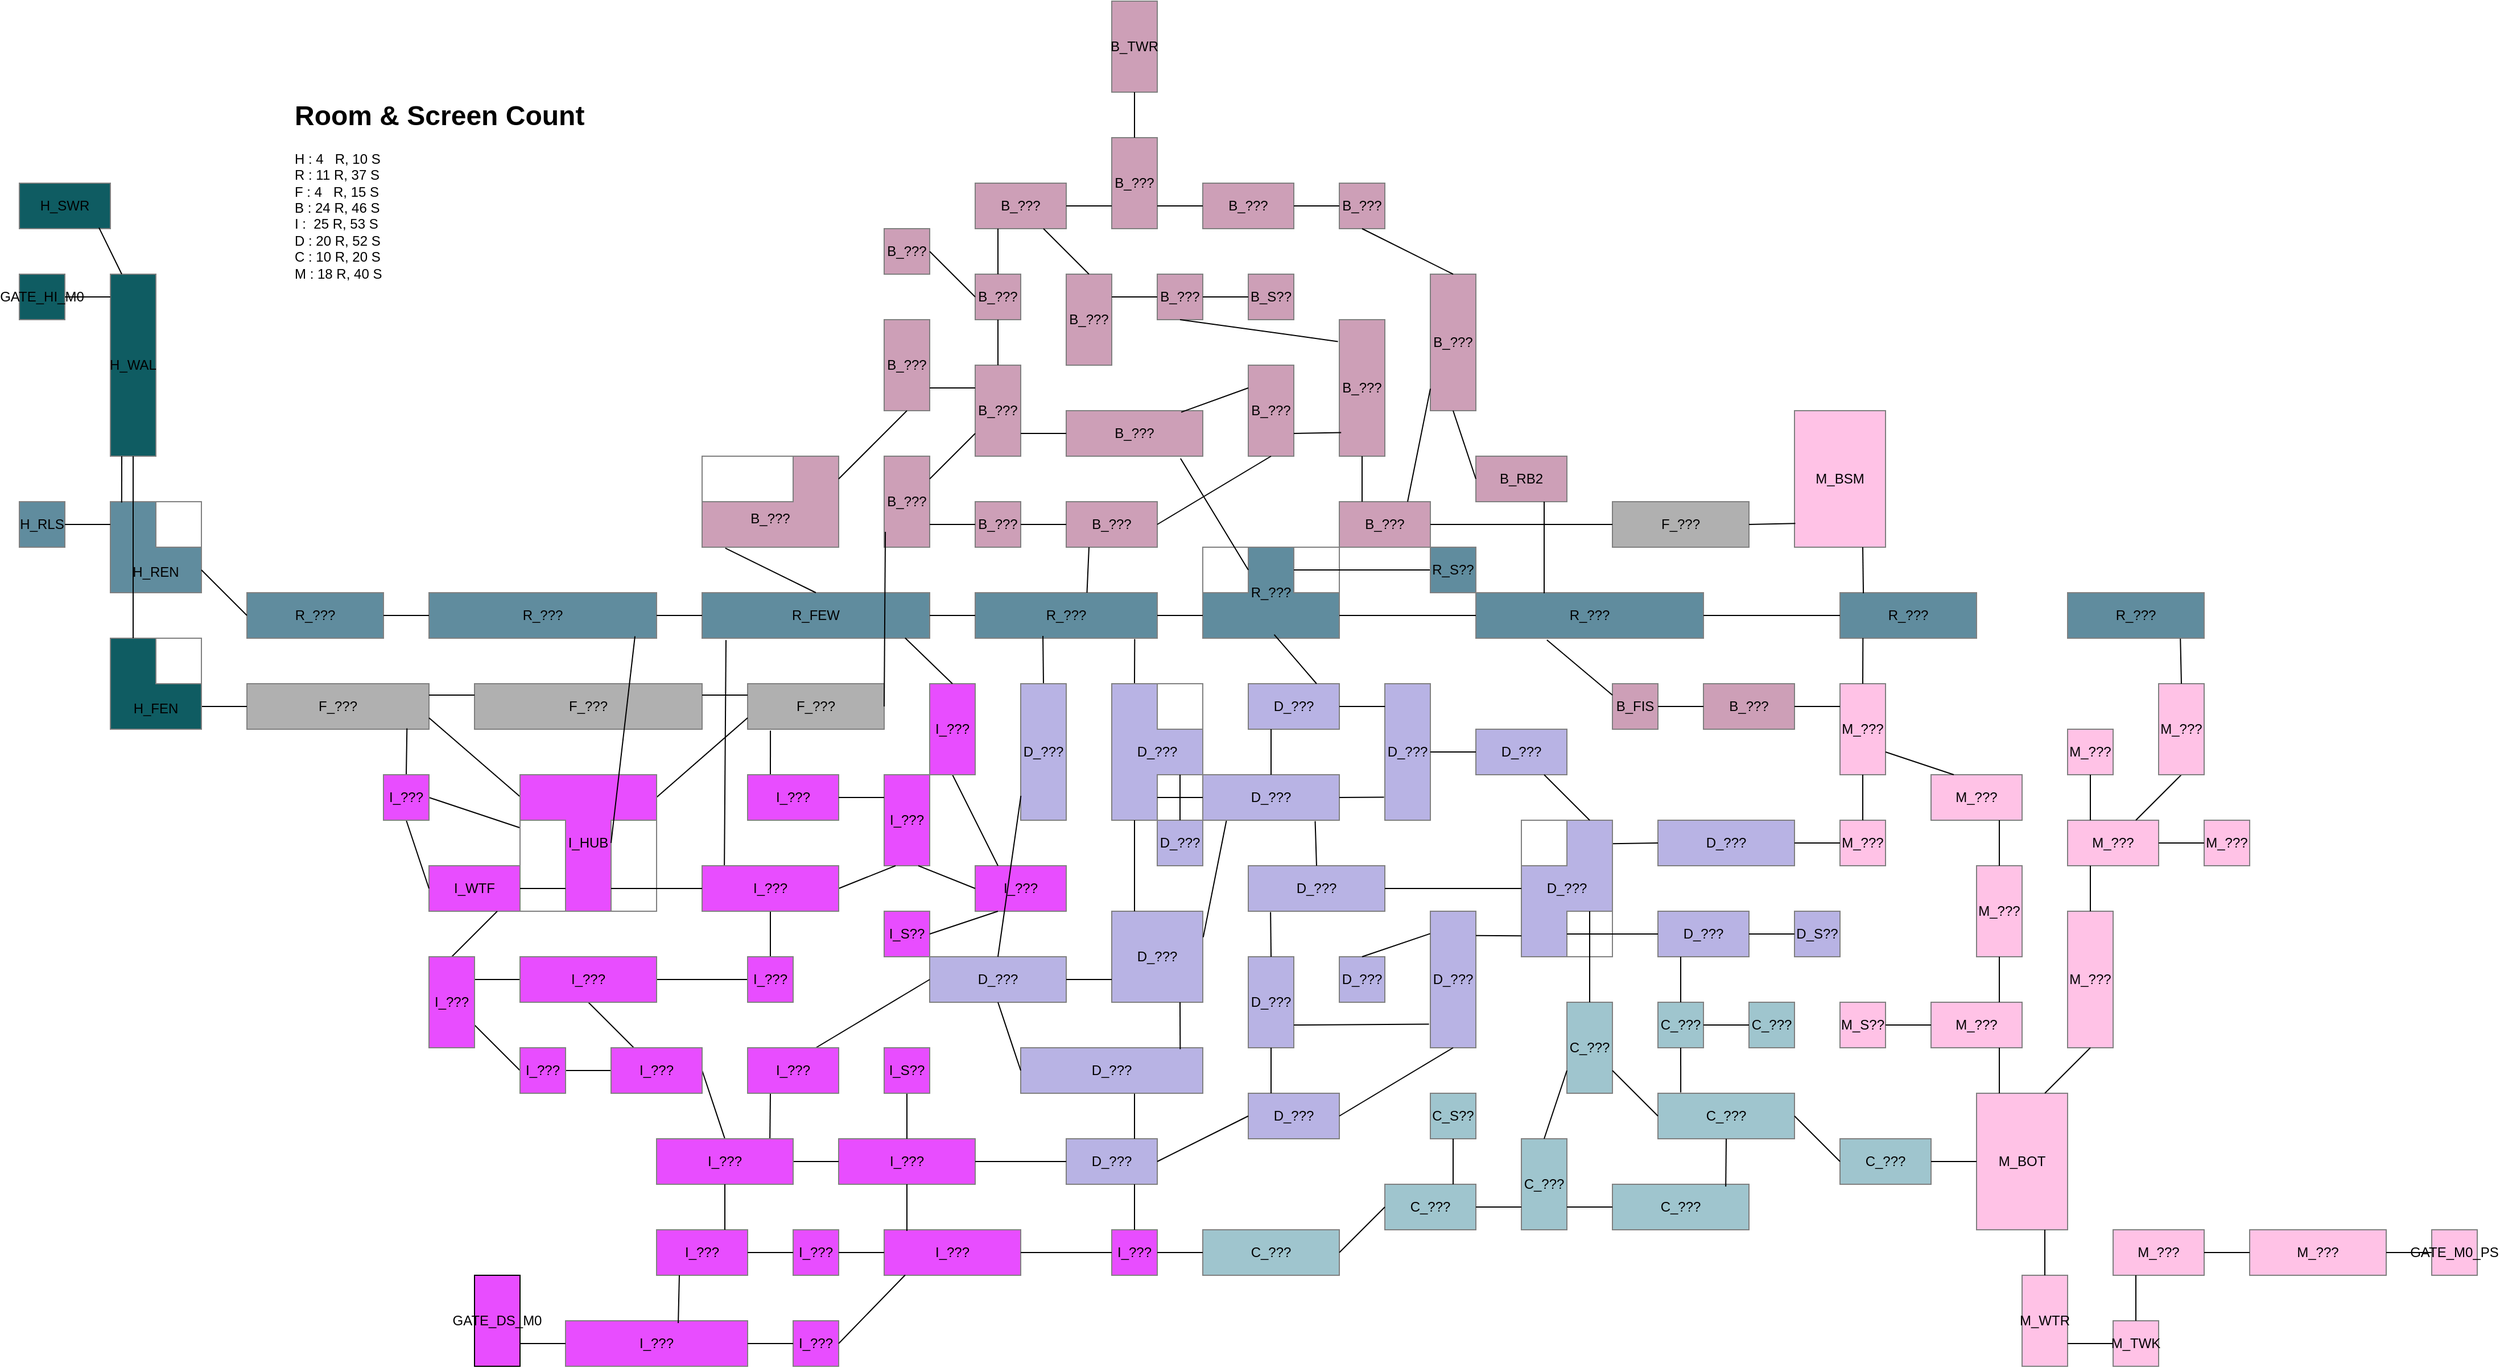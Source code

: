 <mxfile version="24.7.16">
  <diagram name="Page-1" id="XTcU6Ef8AxEBCsLpcCzg">
    <mxGraphModel dx="2183" dy="1301" grid="1" gridSize="10" guides="1" tooltips="1" connect="1" arrows="1" fold="1" page="1" pageScale="1" pageWidth="2400" pageHeight="1400" math="0" shadow="0">
      <root>
        <mxCell id="0" />
        <mxCell id="1" parent="0" />
        <mxCell id="xOM6naVSiYGiHTlQFhch-24" value="I_HUB" style="rounded=0;whiteSpace=wrap;html=1;fillColor=#E84DFF;fontColor=#000000;strokeColor=#000000;labelBackgroundColor=none;" parent="1" vertex="1">
          <mxGeometry x="520" y="720" width="120" height="120" as="geometry" />
        </mxCell>
        <mxCell id="9MZPK8-o0bV_knBi3Sjz-4" value="GATE_M0_PS" style="whiteSpace=wrap;html=1;aspect=fixed;direction=south;fillColor=#FFC2E6;strokeColor=#808080;" parent="1" vertex="1">
          <mxGeometry x="2200" y="1120" width="40" height="40" as="geometry" />
        </mxCell>
        <mxCell id="MTgpYZWxmv6mEcWsi6_U-4" value="GATE_DS_M0" style="rounded=0;whiteSpace=wrap;html=1;fillColor=#E84DFF;" parent="1" vertex="1">
          <mxGeometry x="480" y="1160" width="40" height="80" as="geometry" />
        </mxCell>
        <mxCell id="MTgpYZWxmv6mEcWsi6_U-5" value="GATE_HI_M0" style="rounded=0;whiteSpace=wrap;html=1;fillColor=#0F5C62;strokeColor=#808080;labelBackgroundColor=none;fontColor=#000000;" parent="1" vertex="1">
          <mxGeometry x="80" y="280" width="40" height="40" as="geometry" />
        </mxCell>
        <mxCell id="xOM6naVSiYGiHTlQFhch-2" value="H_WAL" style="rounded=0;whiteSpace=wrap;html=1;fillColor=#0F5C62;strokeColor=#808080;labelBackgroundColor=none;fontColor=#000000;" parent="1" vertex="1">
          <mxGeometry x="160" y="280" width="40" height="160" as="geometry" />
        </mxCell>
        <mxCell id="xOM6naVSiYGiHTlQFhch-3" value="&lt;div&gt;&lt;br&gt;&lt;/div&gt;&lt;div&gt;&lt;br&gt;&lt;/div&gt;&lt;div&gt;&lt;br&gt;&lt;/div&gt;H_REN" style="rounded=0;whiteSpace=wrap;html=1;fillColor=#608C9E;strokeColor=#808080;labelBackgroundColor=none;fontColor=#000000;" parent="1" vertex="1">
          <mxGeometry x="160" y="480" width="80" height="80" as="geometry" />
        </mxCell>
        <mxCell id="xOM6naVSiYGiHTlQFhch-5" value="" style="endArrow=none;html=1;rounded=0;labelBackgroundColor=none;fontColor=#000000;exitX=0.124;exitY=0.009;exitDx=0;exitDy=0;exitPerimeter=0;entryX=0.25;entryY=1;entryDx=0;entryDy=0;" parent="1" source="xOM6naVSiYGiHTlQFhch-3" target="xOM6naVSiYGiHTlQFhch-2" edge="1">
          <mxGeometry width="50" height="50" relative="1" as="geometry">
            <mxPoint x="220" y="460" as="sourcePoint" />
            <mxPoint x="160" y="450" as="targetPoint" />
          </mxGeometry>
        </mxCell>
        <mxCell id="xOM6naVSiYGiHTlQFhch-6" value="" style="endArrow=none;html=1;rounded=0;exitX=1;exitY=0.5;exitDx=0;exitDy=0;entryX=0;entryY=0.125;entryDx=0;entryDy=0;entryPerimeter=0;labelBackgroundColor=none;fontColor=#000000;" parent="1" source="MTgpYZWxmv6mEcWsi6_U-5" target="xOM6naVSiYGiHTlQFhch-2" edge="1">
          <mxGeometry width="50" height="50" relative="1" as="geometry">
            <mxPoint x="80" y="430" as="sourcePoint" />
            <mxPoint x="150" y="280" as="targetPoint" />
          </mxGeometry>
        </mxCell>
        <mxCell id="xOM6naVSiYGiHTlQFhch-7" value="R_???" style="rounded=0;whiteSpace=wrap;html=1;strokeColor=#808080;labelBackgroundColor=none;fontColor=#000000;fillColor=#608C9E;" parent="1" vertex="1">
          <mxGeometry x="280" y="560" width="120" height="40" as="geometry" />
        </mxCell>
        <mxCell id="xOM6naVSiYGiHTlQFhch-8" value="" style="endArrow=none;html=1;rounded=0;exitX=1;exitY=0.75;exitDx=0;exitDy=0;labelBackgroundColor=none;fontColor=#000000;entryX=0;entryY=0.5;entryDx=0;entryDy=0;" parent="1" source="xOM6naVSiYGiHTlQFhch-3" target="xOM6naVSiYGiHTlQFhch-7" edge="1">
          <mxGeometry width="50" height="50" relative="1" as="geometry">
            <mxPoint x="240.0" y="579.64" as="sourcePoint" />
            <mxPoint x="280" y="530" as="targetPoint" />
          </mxGeometry>
        </mxCell>
        <mxCell id="xOM6naVSiYGiHTlQFhch-10" value="F_???" style="rounded=0;whiteSpace=wrap;html=1;fillColor=#B0B0B0;fontColor=#000000;strokeColor=#808080;labelBackgroundColor=none;" parent="1" vertex="1">
          <mxGeometry x="280" y="640" width="160" height="40" as="geometry" />
        </mxCell>
        <mxCell id="xOM6naVSiYGiHTlQFhch-11" value="" style="endArrow=none;html=1;rounded=0;entryX=0;entryY=0.5;entryDx=0;entryDy=0;labelBackgroundColor=none;fontColor=#000000;exitX=1;exitY=0.75;exitDx=0;exitDy=0;" parent="1" source="S0d0YL0GW_H3N_ao3yUP-177" target="xOM6naVSiYGiHTlQFhch-10" edge="1">
          <mxGeometry width="50" height="50" relative="1" as="geometry">
            <mxPoint x="270" y="640" as="sourcePoint" />
            <mxPoint x="290" y="580" as="targetPoint" />
          </mxGeometry>
        </mxCell>
        <mxCell id="xOM6naVSiYGiHTlQFhch-13" value="H_RLS" style="rounded=0;whiteSpace=wrap;html=1;fillColor=#608C9E;strokeColor=#808080;labelBackgroundColor=none;fontColor=#000000;" parent="1" vertex="1">
          <mxGeometry x="80" y="480" width="40" height="40" as="geometry" />
        </mxCell>
        <mxCell id="xOM6naVSiYGiHTlQFhch-14" value="" style="endArrow=none;html=1;rounded=0;exitX=1;exitY=0.5;exitDx=0;exitDy=0;entryX=0;entryY=0.25;entryDx=0;entryDy=0;labelBackgroundColor=none;fontColor=#000000;" parent="1" source="xOM6naVSiYGiHTlQFhch-13" target="xOM6naVSiYGiHTlQFhch-3" edge="1">
          <mxGeometry width="50" height="50" relative="1" as="geometry">
            <mxPoint x="100" y="640" as="sourcePoint" />
            <mxPoint x="150" y="590" as="targetPoint" />
          </mxGeometry>
        </mxCell>
        <mxCell id="xOM6naVSiYGiHTlQFhch-15" value="F_???" style="rounded=0;whiteSpace=wrap;html=1;fillColor=#b0b0b0;fontColor=#000000;strokeColor=#808080;labelBackgroundColor=none;" parent="1" vertex="1">
          <mxGeometry x="480" y="640" width="200" height="40" as="geometry" />
        </mxCell>
        <mxCell id="xOM6naVSiYGiHTlQFhch-16" value="" style="endArrow=none;html=1;rounded=0;entryX=0;entryY=0.25;entryDx=0;entryDy=0;exitX=1;exitY=0.25;exitDx=0;exitDy=0;labelBackgroundColor=none;fontColor=#000000;" parent="1" source="xOM6naVSiYGiHTlQFhch-10" target="xOM6naVSiYGiHTlQFhch-15" edge="1">
          <mxGeometry width="50" height="50" relative="1" as="geometry">
            <mxPoint x="440" y="650" as="sourcePoint" />
            <mxPoint x="480" y="650" as="targetPoint" />
          </mxGeometry>
        </mxCell>
        <mxCell id="xOM6naVSiYGiHTlQFhch-17" value="R_???" style="rounded=0;whiteSpace=wrap;html=1;strokeColor=#808080;labelBackgroundColor=none;fontColor=#000000;fillColor=#608C9E;" parent="1" vertex="1">
          <mxGeometry x="440" y="560" width="200" height="40" as="geometry" />
        </mxCell>
        <mxCell id="xOM6naVSiYGiHTlQFhch-23" value="" style="endArrow=none;html=1;rounded=0;exitX=1;exitY=0.5;exitDx=0;exitDy=0;entryX=0;entryY=0.5;entryDx=0;entryDy=0;labelBackgroundColor=none;fontColor=#000000;" parent="1" source="xOM6naVSiYGiHTlQFhch-7" target="xOM6naVSiYGiHTlQFhch-17" edge="1">
          <mxGeometry width="50" height="50" relative="1" as="geometry">
            <mxPoint x="470" y="550" as="sourcePoint" />
            <mxPoint x="520" y="500" as="targetPoint" />
          </mxGeometry>
        </mxCell>
        <mxCell id="xOM6naVSiYGiHTlQFhch-27" value="" style="endArrow=none;html=1;rounded=0;exitX=1;exitY=0.75;exitDx=0;exitDy=0;entryX=0.005;entryY=0.165;entryDx=0;entryDy=0;entryPerimeter=0;labelBackgroundColor=none;fontColor=#000000;" parent="1" source="xOM6naVSiYGiHTlQFhch-10" target="xOM6naVSiYGiHTlQFhch-24" edge="1">
          <mxGeometry width="50" height="50" relative="1" as="geometry">
            <mxPoint x="450" y="690" as="sourcePoint" />
            <mxPoint x="500" y="700" as="targetPoint" />
          </mxGeometry>
        </mxCell>
        <mxCell id="xOM6naVSiYGiHTlQFhch-28" value="F_???" style="rounded=0;whiteSpace=wrap;html=1;fillColor=#b0b0b0;fontColor=#000000;strokeColor=#808080;labelBackgroundColor=none;" parent="1" vertex="1">
          <mxGeometry x="720" y="640" width="120" height="40" as="geometry" />
        </mxCell>
        <mxCell id="xOM6naVSiYGiHTlQFhch-29" value="" style="endArrow=none;html=1;rounded=0;exitX=1.001;exitY=0.165;exitDx=0;exitDy=0;entryX=0;entryY=0.75;entryDx=0;entryDy=0;exitPerimeter=0;labelBackgroundColor=none;fontColor=#000000;" parent="1" source="xOM6naVSiYGiHTlQFhch-24" target="xOM6naVSiYGiHTlQFhch-28" edge="1">
          <mxGeometry width="50" height="50" relative="1" as="geometry">
            <mxPoint x="690" y="760" as="sourcePoint" />
            <mxPoint x="740" y="710" as="targetPoint" />
          </mxGeometry>
        </mxCell>
        <mxCell id="xOM6naVSiYGiHTlQFhch-30" value="" style="endArrow=none;html=1;rounded=0;exitX=1;exitY=0.25;exitDx=0;exitDy=0;entryX=0;entryY=0.25;entryDx=0;entryDy=0;labelBackgroundColor=none;fontColor=#000000;" parent="1" source="xOM6naVSiYGiHTlQFhch-15" target="xOM6naVSiYGiHTlQFhch-28" edge="1">
          <mxGeometry width="50" height="50" relative="1" as="geometry">
            <mxPoint x="710" y="610" as="sourcePoint" />
            <mxPoint x="760" y="560" as="targetPoint" />
          </mxGeometry>
        </mxCell>
        <mxCell id="xOM6naVSiYGiHTlQFhch-32" value="I_???" style="rounded=0;whiteSpace=wrap;html=1;fillColor=#E84DFF;strokeColor=#000000;fontColor=#000000;labelBackgroundColor=none;" parent="1" vertex="1">
          <mxGeometry x="400" y="720" width="40" height="40" as="geometry" />
        </mxCell>
        <mxCell id="xOM6naVSiYGiHTlQFhch-33" value="" style="endArrow=none;html=1;rounded=0;entryX=0.879;entryY=0.982;entryDx=0;entryDy=0;entryPerimeter=0;exitX=0.5;exitY=0;exitDx=0;exitDy=0;labelBackgroundColor=none;fontColor=#000000;" parent="1" source="xOM6naVSiYGiHTlQFhch-32" target="xOM6naVSiYGiHTlQFhch-10" edge="1">
          <mxGeometry width="50" height="50" relative="1" as="geometry">
            <mxPoint x="350" y="740" as="sourcePoint" />
            <mxPoint x="400" y="690" as="targetPoint" />
          </mxGeometry>
        </mxCell>
        <mxCell id="xOM6naVSiYGiHTlQFhch-36" value="I_WTF" style="rounded=0;whiteSpace=wrap;html=1;fillColor=#E84DFF;strokeColor=#808080;fontColor=#000000;labelBackgroundColor=none;" parent="1" vertex="1">
          <mxGeometry x="440" y="800" width="80" height="40" as="geometry" />
        </mxCell>
        <mxCell id="xOM6naVSiYGiHTlQFhch-37" value="" style="endArrow=none;html=1;rounded=0;entryX=0.5;entryY=1;entryDx=0;entryDy=0;exitX=0;exitY=0.5;exitDx=0;exitDy=0;labelBackgroundColor=none;fontColor=#000000;" parent="1" source="xOM6naVSiYGiHTlQFhch-36" target="xOM6naVSiYGiHTlQFhch-32" edge="1">
          <mxGeometry width="50" height="50" relative="1" as="geometry">
            <mxPoint x="345" y="900" as="sourcePoint" />
            <mxPoint x="395" y="850" as="targetPoint" />
          </mxGeometry>
        </mxCell>
        <mxCell id="xOM6naVSiYGiHTlQFhch-42" value="I_???" style="rounded=0;whiteSpace=wrap;html=1;fillColor=#E84DFF;strokeColor=#000000;fontColor=#000000;labelBackgroundColor=none;" parent="1" vertex="1">
          <mxGeometry x="680" y="800" width="120" height="40" as="geometry" />
        </mxCell>
        <mxCell id="xOM6naVSiYGiHTlQFhch-47" value="" style="endArrow=none;html=1;rounded=0;entryX=0.167;entryY=1.03;entryDx=0;entryDy=0;entryPerimeter=0;exitX=0.25;exitY=0;exitDx=0;exitDy=0;labelBackgroundColor=none;fontColor=#000000;" parent="1" source="xOM6naVSiYGiHTlQFhch-49" target="xOM6naVSiYGiHTlQFhch-28" edge="1">
          <mxGeometry width="50" height="50" relative="1" as="geometry">
            <mxPoint x="820" y="785" as="sourcePoint" />
            <mxPoint x="870" y="735" as="targetPoint" />
          </mxGeometry>
        </mxCell>
        <mxCell id="xOM6naVSiYGiHTlQFhch-49" value="I_???" style="rounded=0;whiteSpace=wrap;html=1;fillColor=#E84DFF;strokeColor=#808080;fontColor=#000000;labelBackgroundColor=none;" parent="1" vertex="1">
          <mxGeometry x="720" y="720" width="80" height="40" as="geometry" />
        </mxCell>
        <mxCell id="xOM6naVSiYGiHTlQFhch-50" value="I_???" style="rounded=0;whiteSpace=wrap;html=1;fillColor=#E84DFF;strokeColor=#808080;fontColor=#000000;labelBackgroundColor=none;" parent="1" vertex="1">
          <mxGeometry x="840" y="720" width="40" height="80" as="geometry" />
        </mxCell>
        <mxCell id="xOM6naVSiYGiHTlQFhch-51" value="H_SWR" style="rounded=0;whiteSpace=wrap;html=1;fillColor=#0F5C62;strokeColor=#808080;labelBackgroundColor=none;fontColor=#000000;" parent="1" vertex="1">
          <mxGeometry x="80" y="200" width="80" height="40" as="geometry" />
        </mxCell>
        <mxCell id="xOM6naVSiYGiHTlQFhch-54" value="" style="endArrow=none;html=1;rounded=0;exitX=0.25;exitY=0;exitDx=0;exitDy=0;entryX=0.875;entryY=0.98;entryDx=0;entryDy=0;entryPerimeter=0;labelBackgroundColor=none;fontColor=#000000;" parent="1" source="xOM6naVSiYGiHTlQFhch-2" target="xOM6naVSiYGiHTlQFhch-51" edge="1">
          <mxGeometry width="50" height="50" relative="1" as="geometry">
            <mxPoint x="190" y="350" as="sourcePoint" />
            <mxPoint x="240" y="300" as="targetPoint" />
          </mxGeometry>
        </mxCell>
        <mxCell id="xOM6naVSiYGiHTlQFhch-55" value="" style="endArrow=none;html=1;rounded=0;exitX=1;exitY=0.5;exitDx=0;exitDy=0;entryX=0;entryY=0.25;entryDx=0;entryDy=0;labelBackgroundColor=none;fontColor=#000000;" parent="1" source="xOM6naVSiYGiHTlQFhch-49" target="xOM6naVSiYGiHTlQFhch-50" edge="1">
          <mxGeometry width="50" height="50" relative="1" as="geometry">
            <mxPoint x="800" y="850" as="sourcePoint" />
            <mxPoint x="850" y="800" as="targetPoint" />
          </mxGeometry>
        </mxCell>
        <mxCell id="xOM6naVSiYGiHTlQFhch-56" value="" style="endArrow=none;html=1;rounded=0;entryX=0.25;entryY=1;entryDx=0;entryDy=0;exitX=1;exitY=0.5;exitDx=0;exitDy=0;labelBackgroundColor=none;fontColor=#000000;" parent="1" source="xOM6naVSiYGiHTlQFhch-42" target="xOM6naVSiYGiHTlQFhch-50" edge="1">
          <mxGeometry width="50" height="50" relative="1" as="geometry">
            <mxPoint x="800" y="890" as="sourcePoint" />
            <mxPoint x="850" y="840" as="targetPoint" />
          </mxGeometry>
        </mxCell>
        <mxCell id="xOM6naVSiYGiHTlQFhch-58" value="R_FEW" style="rounded=0;whiteSpace=wrap;html=1;strokeColor=#808080;labelBackgroundColor=none;fontColor=#000000;fillColor=#608C9E;" parent="1" vertex="1">
          <mxGeometry x="680" y="560" width="200" height="40" as="geometry" />
        </mxCell>
        <mxCell id="xOM6naVSiYGiHTlQFhch-59" value="" style="endArrow=none;html=1;rounded=0;exitX=1;exitY=0.5;exitDx=0;exitDy=0;entryX=0;entryY=0.5;entryDx=0;entryDy=0;labelBackgroundColor=none;fontColor=#000000;" parent="1" source="xOM6naVSiYGiHTlQFhch-17" target="xOM6naVSiYGiHTlQFhch-58" edge="1">
          <mxGeometry width="50" height="50" relative="1" as="geometry">
            <mxPoint x="640" y="540" as="sourcePoint" />
            <mxPoint x="690" y="490" as="targetPoint" />
          </mxGeometry>
        </mxCell>
        <mxCell id="S0d0YL0GW_H3N_ao3yUP-3" value="" style="endArrow=none;html=1;rounded=0;exitX=0.163;exitY=0.03;exitDx=0;exitDy=0;exitPerimeter=0;entryX=0.105;entryY=1.042;entryDx=0;entryDy=0;entryPerimeter=0;labelBackgroundColor=none;fontColor=#000000;" parent="1" source="xOM6naVSiYGiHTlQFhch-42" target="xOM6naVSiYGiHTlQFhch-58" edge="1">
          <mxGeometry width="50" height="50" relative="1" as="geometry">
            <mxPoint x="660" y="790" as="sourcePoint" />
            <mxPoint x="710" y="740" as="targetPoint" />
          </mxGeometry>
        </mxCell>
        <mxCell id="S0d0YL0GW_H3N_ao3yUP-5" value="I_???" style="rounded=0;whiteSpace=wrap;html=1;fillColor=#E84DFF;strokeColor=#000000;fontColor=#000000;labelBackgroundColor=none;" parent="1" vertex="1">
          <mxGeometry x="440" y="880" width="40" height="80" as="geometry" />
        </mxCell>
        <mxCell id="S0d0YL0GW_H3N_ao3yUP-9" value="" style="endArrow=none;html=1;rounded=0;entryX=0.75;entryY=1;entryDx=0;entryDy=0;exitX=0.5;exitY=0;exitDx=0;exitDy=0;labelBackgroundColor=none;fontColor=#000000;" parent="1" source="S0d0YL0GW_H3N_ao3yUP-5" target="xOM6naVSiYGiHTlQFhch-36" edge="1">
          <mxGeometry width="50" height="50" relative="1" as="geometry">
            <mxPoint x="530" y="870" as="sourcePoint" />
            <mxPoint x="550" y="830" as="targetPoint" />
          </mxGeometry>
        </mxCell>
        <mxCell id="S0d0YL0GW_H3N_ao3yUP-11" value="I_???" style="rounded=0;whiteSpace=wrap;html=1;fillColor=#E84DFF;strokeColor=#000000;fontColor=#000000;labelBackgroundColor=none;" parent="1" vertex="1">
          <mxGeometry x="520" y="880" width="120" height="40" as="geometry" />
        </mxCell>
        <mxCell id="S0d0YL0GW_H3N_ao3yUP-12" value="" style="endArrow=none;html=1;rounded=0;exitX=1;exitY=0.25;exitDx=0;exitDy=0;entryX=0;entryY=0.5;entryDx=0;entryDy=0;labelBackgroundColor=none;fontColor=#000000;" parent="1" source="S0d0YL0GW_H3N_ao3yUP-5" target="S0d0YL0GW_H3N_ao3yUP-11" edge="1">
          <mxGeometry width="50" height="50" relative="1" as="geometry">
            <mxPoint x="360" y="930" as="sourcePoint" />
            <mxPoint x="410" y="880" as="targetPoint" />
          </mxGeometry>
        </mxCell>
        <mxCell id="S0d0YL0GW_H3N_ao3yUP-14" value="I_???" style="rounded=0;whiteSpace=wrap;html=1;fillColor=#E84DFF;strokeColor=#000000;fontColor=#000000;labelBackgroundColor=none;" parent="1" vertex="1">
          <mxGeometry x="520" y="960" width="40" height="40" as="geometry" />
        </mxCell>
        <mxCell id="S0d0YL0GW_H3N_ao3yUP-15" value="I_???" style="rounded=0;whiteSpace=wrap;html=1;fillColor=#E84DFF;strokeColor=#000000;fontColor=#000000;labelBackgroundColor=none;" parent="1" vertex="1">
          <mxGeometry x="600" y="960" width="80" height="40" as="geometry" />
        </mxCell>
        <mxCell id="S0d0YL0GW_H3N_ao3yUP-16" value="I_???" style="rounded=0;whiteSpace=wrap;html=1;fillColor=#E84DFF;strokeColor=#000000;fontColor=#000000;labelBackgroundColor=none;" parent="1" vertex="1">
          <mxGeometry x="720" y="880" width="40" height="40" as="geometry" />
        </mxCell>
        <mxCell id="S0d0YL0GW_H3N_ao3yUP-17" value="" style="endArrow=none;html=1;rounded=0;exitX=0.5;exitY=0;exitDx=0;exitDy=0;entryX=0.5;entryY=1;entryDx=0;entryDy=0;labelBackgroundColor=none;fontColor=#000000;" parent="1" source="S0d0YL0GW_H3N_ao3yUP-16" target="xOM6naVSiYGiHTlQFhch-42" edge="1">
          <mxGeometry width="50" height="50" relative="1" as="geometry">
            <mxPoint x="800" y="930" as="sourcePoint" />
            <mxPoint x="850" y="880" as="targetPoint" />
          </mxGeometry>
        </mxCell>
        <mxCell id="S0d0YL0GW_H3N_ao3yUP-18" value="" style="endArrow=none;html=1;rounded=0;exitX=1;exitY=0.5;exitDx=0;exitDy=0;entryX=0;entryY=0.5;entryDx=0;entryDy=0;labelBackgroundColor=none;fontColor=#000000;" parent="1" source="S0d0YL0GW_H3N_ao3yUP-11" target="S0d0YL0GW_H3N_ao3yUP-16" edge="1">
          <mxGeometry width="50" height="50" relative="1" as="geometry">
            <mxPoint x="770" y="980" as="sourcePoint" />
            <mxPoint x="820" y="930" as="targetPoint" />
          </mxGeometry>
        </mxCell>
        <mxCell id="S0d0YL0GW_H3N_ao3yUP-19" value="" style="endArrow=none;html=1;rounded=0;entryX=0.5;entryY=1;entryDx=0;entryDy=0;exitX=0.25;exitY=0;exitDx=0;exitDy=0;labelBackgroundColor=none;fontColor=#000000;" parent="1" source="S0d0YL0GW_H3N_ao3yUP-15" target="S0d0YL0GW_H3N_ao3yUP-11" edge="1">
          <mxGeometry width="50" height="50" relative="1" as="geometry">
            <mxPoint x="690" y="1040" as="sourcePoint" />
            <mxPoint x="740" y="990" as="targetPoint" />
          </mxGeometry>
        </mxCell>
        <mxCell id="S0d0YL0GW_H3N_ao3yUP-20" value="" style="endArrow=none;html=1;rounded=0;exitX=1;exitY=0.5;exitDx=0;exitDy=0;entryX=0;entryY=0.5;entryDx=0;entryDy=0;labelBackgroundColor=none;fontColor=#000000;" parent="1" source="S0d0YL0GW_H3N_ao3yUP-14" target="S0d0YL0GW_H3N_ao3yUP-15" edge="1">
          <mxGeometry width="50" height="50" relative="1" as="geometry">
            <mxPoint x="690" y="1040" as="sourcePoint" />
            <mxPoint x="740" y="990" as="targetPoint" />
          </mxGeometry>
        </mxCell>
        <mxCell id="S0d0YL0GW_H3N_ao3yUP-21" value="" style="endArrow=none;html=1;rounded=0;exitX=1;exitY=0.75;exitDx=0;exitDy=0;entryX=0;entryY=0.5;entryDx=0;entryDy=0;labelBackgroundColor=none;fontColor=#000000;" parent="1" source="S0d0YL0GW_H3N_ao3yUP-5" target="S0d0YL0GW_H3N_ao3yUP-14" edge="1">
          <mxGeometry width="50" height="50" relative="1" as="geometry">
            <mxPoint x="410" y="1060" as="sourcePoint" />
            <mxPoint x="460" y="1010" as="targetPoint" />
          </mxGeometry>
        </mxCell>
        <mxCell id="S0d0YL0GW_H3N_ao3yUP-22" value="I_???" style="rounded=0;whiteSpace=wrap;html=1;fillColor=#E84DFF;strokeColor=#000000;fontColor=#000000;labelBackgroundColor=none;" parent="1" vertex="1">
          <mxGeometry x="640" y="1040" width="120" height="40" as="geometry" />
        </mxCell>
        <mxCell id="S0d0YL0GW_H3N_ao3yUP-23" value="" style="endArrow=none;html=1;rounded=0;entryX=1;entryY=0.5;entryDx=0;entryDy=0;exitX=0.5;exitY=0;exitDx=0;exitDy=0;labelBackgroundColor=none;fontColor=#000000;" parent="1" source="S0d0YL0GW_H3N_ao3yUP-22" target="S0d0YL0GW_H3N_ao3yUP-15" edge="1">
          <mxGeometry width="50" height="50" relative="1" as="geometry">
            <mxPoint x="770" y="1010" as="sourcePoint" />
            <mxPoint x="820" y="960" as="targetPoint" />
          </mxGeometry>
        </mxCell>
        <mxCell id="S0d0YL0GW_H3N_ao3yUP-24" value="I_???" style="rounded=0;whiteSpace=wrap;html=1;fillColor=#E84DFF;strokeColor=#000000;fontColor=#000000;labelBackgroundColor=none;" parent="1" vertex="1">
          <mxGeometry x="720" y="960" width="80" height="40" as="geometry" />
        </mxCell>
        <mxCell id="S0d0YL0GW_H3N_ao3yUP-25" value="" style="endArrow=none;html=1;rounded=0;exitX=0.83;exitY=-0.006;exitDx=0;exitDy=0;exitPerimeter=0;entryX=0.25;entryY=1;entryDx=0;entryDy=0;labelBackgroundColor=none;fontColor=#000000;" parent="1" source="S0d0YL0GW_H3N_ao3yUP-22" target="S0d0YL0GW_H3N_ao3yUP-24" edge="1">
          <mxGeometry width="50" height="50" relative="1" as="geometry">
            <mxPoint x="820" y="1070" as="sourcePoint" />
            <mxPoint x="870" y="1020" as="targetPoint" />
          </mxGeometry>
        </mxCell>
        <mxCell id="S0d0YL0GW_H3N_ao3yUP-26" value="I_???" style="rounded=0;whiteSpace=wrap;html=1;fillColor=#E84DFF;strokeColor=#808080;fontColor=#000000;labelBackgroundColor=none;" parent="1" vertex="1">
          <mxGeometry x="920" y="800" width="80" height="40" as="geometry" />
        </mxCell>
        <mxCell id="S0d0YL0GW_H3N_ao3yUP-27" value="" style="endArrow=none;html=1;rounded=0;entryX=0.75;entryY=1;entryDx=0;entryDy=0;exitX=0;exitY=0.5;exitDx=0;exitDy=0;labelBackgroundColor=none;fontColor=#000000;" parent="1" source="S0d0YL0GW_H3N_ao3yUP-26" target="xOM6naVSiYGiHTlQFhch-50" edge="1">
          <mxGeometry width="50" height="50" relative="1" as="geometry">
            <mxPoint x="870" y="920" as="sourcePoint" />
            <mxPoint x="920" y="870" as="targetPoint" />
          </mxGeometry>
        </mxCell>
        <mxCell id="S0d0YL0GW_H3N_ao3yUP-29" value="I_S??" style="rounded=0;whiteSpace=wrap;html=1;fillColor=#E84DFF;strokeColor=#808080;fontColor=#000000;labelBackgroundColor=none;" parent="1" vertex="1">
          <mxGeometry x="840" y="840" width="40" height="40" as="geometry" />
        </mxCell>
        <mxCell id="S0d0YL0GW_H3N_ao3yUP-30" value="" style="endArrow=none;html=1;rounded=0;entryX=0.25;entryY=1;entryDx=0;entryDy=0;exitX=1;exitY=0.5;exitDx=0;exitDy=0;labelBackgroundColor=none;fontColor=#000000;" parent="1" source="S0d0YL0GW_H3N_ao3yUP-29" target="S0d0YL0GW_H3N_ao3yUP-26" edge="1">
          <mxGeometry width="50" height="50" relative="1" as="geometry">
            <mxPoint x="910" y="930" as="sourcePoint" />
            <mxPoint x="960" y="880" as="targetPoint" />
          </mxGeometry>
        </mxCell>
        <mxCell id="S0d0YL0GW_H3N_ao3yUP-31" value="D_???" style="rounded=0;whiteSpace=wrap;html=1;fillColor=#B8B3E4;strokeColor=#808080;fontColor=#000000;labelBackgroundColor=none;" parent="1" vertex="1">
          <mxGeometry x="880" y="880" width="120" height="40" as="geometry" />
        </mxCell>
        <mxCell id="S0d0YL0GW_H3N_ao3yUP-32" value="" style="endArrow=none;html=1;rounded=0;entryX=0;entryY=0.5;entryDx=0;entryDy=0;exitX=0.75;exitY=0;exitDx=0;exitDy=0;labelBackgroundColor=none;fontColor=#000000;" parent="1" source="S0d0YL0GW_H3N_ao3yUP-24" target="S0d0YL0GW_H3N_ao3yUP-31" edge="1">
          <mxGeometry width="50" height="50" relative="1" as="geometry">
            <mxPoint x="890" y="1050" as="sourcePoint" />
            <mxPoint x="940" y="1000" as="targetPoint" />
          </mxGeometry>
        </mxCell>
        <mxCell id="S0d0YL0GW_H3N_ao3yUP-33" value="R_???" style="rounded=0;whiteSpace=wrap;html=1;strokeColor=#808080;labelBackgroundColor=none;fontColor=#000000;fillColor=#608C9E;" parent="1" vertex="1">
          <mxGeometry x="920" y="560" width="160" height="40" as="geometry" />
        </mxCell>
        <mxCell id="S0d0YL0GW_H3N_ao3yUP-34" value="" style="endArrow=none;html=1;rounded=0;entryX=0.372;entryY=0.95;entryDx=0;entryDy=0;entryPerimeter=0;exitX=0.5;exitY=0;exitDx=0;exitDy=0;labelBackgroundColor=none;fontColor=#000000;" parent="1" source="S0d0YL0GW_H3N_ao3yUP-35" target="S0d0YL0GW_H3N_ao3yUP-33" edge="1">
          <mxGeometry width="50" height="50" relative="1" as="geometry">
            <mxPoint x="941" y="650" as="sourcePoint" />
            <mxPoint x="1040" y="620" as="targetPoint" />
          </mxGeometry>
        </mxCell>
        <mxCell id="S0d0YL0GW_H3N_ao3yUP-35" value="D_???" style="rounded=0;whiteSpace=wrap;html=1;fillColor=#B8B3E4;strokeColor=#808080;fontColor=#000000;labelBackgroundColor=none;" parent="1" vertex="1">
          <mxGeometry x="960" y="640" width="40" height="120" as="geometry" />
        </mxCell>
        <mxCell id="S0d0YL0GW_H3N_ao3yUP-36" value="" style="endArrow=none;html=1;rounded=0;entryX=0.004;entryY=0.821;entryDx=0;entryDy=0;exitX=0.5;exitY=0;exitDx=0;exitDy=0;labelBackgroundColor=none;fontColor=#000000;entryPerimeter=0;" parent="1" source="S0d0YL0GW_H3N_ao3yUP-31" target="S0d0YL0GW_H3N_ao3yUP-35" edge="1">
          <mxGeometry width="50" height="50" relative="1" as="geometry">
            <mxPoint x="1040" y="805" as="sourcePoint" />
            <mxPoint x="1090" y="755" as="targetPoint" />
          </mxGeometry>
        </mxCell>
        <mxCell id="S0d0YL0GW_H3N_ao3yUP-28" value="" style="endArrow=none;html=1;rounded=0;exitX=0.25;exitY=0;exitDx=0;exitDy=0;entryX=0.5;entryY=1;entryDx=0;entryDy=0;labelBackgroundColor=none;fontColor=#000000;" parent="1" source="S0d0YL0GW_H3N_ao3yUP-26" target="Xuku15F_T-BmF6Uk8Pe0-52" edge="1">
          <mxGeometry width="50" height="50" relative="1" as="geometry">
            <mxPoint x="935" y="780" as="sourcePoint" />
            <mxPoint x="985" y="730" as="targetPoint" />
          </mxGeometry>
        </mxCell>
        <mxCell id="S0d0YL0GW_H3N_ao3yUP-37" value="I_???" style="rounded=0;whiteSpace=wrap;html=1;fillColor=#E84DFF;strokeColor=#808080;fontColor=#000000;labelBackgroundColor=none;" parent="1" vertex="1">
          <mxGeometry x="800" y="1040" width="120" height="40" as="geometry" />
        </mxCell>
        <mxCell id="S0d0YL0GW_H3N_ao3yUP-38" value="" style="endArrow=none;html=1;rounded=0;entryX=0;entryY=0.5;entryDx=0;entryDy=0;exitX=1;exitY=0.5;exitDx=0;exitDy=0;labelBackgroundColor=none;fontColor=#000000;" parent="1" source="S0d0YL0GW_H3N_ao3yUP-22" target="S0d0YL0GW_H3N_ao3yUP-37" edge="1">
          <mxGeometry width="50" height="50" relative="1" as="geometry">
            <mxPoint x="770" y="1170" as="sourcePoint" />
            <mxPoint x="820" y="1120" as="targetPoint" />
          </mxGeometry>
        </mxCell>
        <mxCell id="S0d0YL0GW_H3N_ao3yUP-39" value="I_???" style="rounded=0;whiteSpace=wrap;html=1;fillColor=#E84DFF;strokeColor=#000000;fontColor=#000000;labelBackgroundColor=none;" parent="1" vertex="1">
          <mxGeometry x="840" y="960" width="40" height="40" as="geometry" />
        </mxCell>
        <mxCell id="S0d0YL0GW_H3N_ao3yUP-40" value="" style="endArrow=none;html=1;rounded=0;exitX=0.5;exitY=0;exitDx=0;exitDy=0;entryX=0.5;entryY=1;entryDx=0;entryDy=0;labelBackgroundColor=none;fontColor=#000000;" parent="1" source="S0d0YL0GW_H3N_ao3yUP-37" target="S0d0YL0GW_H3N_ao3yUP-39" edge="1">
          <mxGeometry width="50" height="50" relative="1" as="geometry">
            <mxPoint x="910" y="1070" as="sourcePoint" />
            <mxPoint x="960" y="1020" as="targetPoint" />
          </mxGeometry>
        </mxCell>
        <mxCell id="S0d0YL0GW_H3N_ao3yUP-41" value="" style="endArrow=none;html=1;rounded=0;exitX=1;exitY=0.5;exitDx=0;exitDy=0;entryX=0;entryY=0.5;entryDx=0;entryDy=0;labelBackgroundColor=none;fontColor=#000000;" parent="1" source="xOM6naVSiYGiHTlQFhch-58" target="S0d0YL0GW_H3N_ao3yUP-33" edge="1">
          <mxGeometry width="50" height="50" relative="1" as="geometry">
            <mxPoint x="900" y="530" as="sourcePoint" />
            <mxPoint x="950" y="480" as="targetPoint" />
          </mxGeometry>
        </mxCell>
        <mxCell id="S0d0YL0GW_H3N_ao3yUP-42" value="D_???" style="rounded=0;whiteSpace=wrap;html=1;fillColor=#B8B3E4;strokeColor=#808080;fontColor=#000000;labelBackgroundColor=none;" parent="1" vertex="1">
          <mxGeometry x="960" y="960" width="160" height="40" as="geometry" />
        </mxCell>
        <mxCell id="S0d0YL0GW_H3N_ao3yUP-43" value="" style="endArrow=none;html=1;rounded=0;entryX=0.5;entryY=1;entryDx=0;entryDy=0;exitX=0;exitY=0.5;exitDx=0;exitDy=0;labelBackgroundColor=none;fontColor=#000000;" parent="1" source="S0d0YL0GW_H3N_ao3yUP-42" target="S0d0YL0GW_H3N_ao3yUP-31" edge="1">
          <mxGeometry width="50" height="50" relative="1" as="geometry">
            <mxPoint x="920" y="1190" as="sourcePoint" />
            <mxPoint x="970" y="1140" as="targetPoint" />
          </mxGeometry>
        </mxCell>
        <mxCell id="S0d0YL0GW_H3N_ao3yUP-44" value="D_???" style="rounded=0;whiteSpace=wrap;html=1;fillColor=#B8B3E4;strokeColor=#808080;fontColor=#000000;labelBackgroundColor=none;fillStyle=auto;" parent="1" vertex="1">
          <mxGeometry x="1040" y="840" width="80" height="80" as="geometry" />
        </mxCell>
        <mxCell id="S0d0YL0GW_H3N_ao3yUP-48" value="" style="rounded=0;whiteSpace=wrap;html=1;labelBackgroundColor=none;fontColor=#000000;" parent="1" vertex="1">
          <mxGeometry x="600" y="760" width="40" height="80" as="geometry" />
        </mxCell>
        <mxCell id="S0d0YL0GW_H3N_ao3yUP-45" value="" style="endArrow=none;html=1;rounded=0;exitX=1;exitY=0.5;exitDx=0;exitDy=0;entryX=0;entryY=0.75;entryDx=0;entryDy=0;labelBackgroundColor=none;fontColor=#000000;" parent="1" source="S0d0YL0GW_H3N_ao3yUP-31" target="S0d0YL0GW_H3N_ao3yUP-44" edge="1">
          <mxGeometry width="50" height="50" relative="1" as="geometry">
            <mxPoint x="1100" y="850" as="sourcePoint" />
            <mxPoint x="1150" y="800" as="targetPoint" />
          </mxGeometry>
        </mxCell>
        <mxCell id="S0d0YL0GW_H3N_ao3yUP-46" value="" style="endArrow=none;html=1;rounded=0;entryX=0.75;entryY=1;entryDx=0;entryDy=0;exitX=0.876;exitY=0.03;exitDx=0;exitDy=0;exitPerimeter=0;labelBackgroundColor=none;fontColor=#000000;" parent="1" source="S0d0YL0GW_H3N_ao3yUP-42" target="S0d0YL0GW_H3N_ao3yUP-44" edge="1">
          <mxGeometry width="50" height="50" relative="1" as="geometry">
            <mxPoint x="1170" y="960" as="sourcePoint" />
            <mxPoint x="1220" y="910" as="targetPoint" />
          </mxGeometry>
        </mxCell>
        <mxCell id="S0d0YL0GW_H3N_ao3yUP-47" value="" style="endArrow=none;html=1;rounded=0;entryX=0.876;entryY=1.018;entryDx=0;entryDy=0;entryPerimeter=0;labelBackgroundColor=none;fontColor=#000000;exitX=0.25;exitY=0;exitDx=0;exitDy=0;" parent="1" source="Xuku15F_T-BmF6Uk8Pe0-58" target="S0d0YL0GW_H3N_ao3yUP-33" edge="1">
          <mxGeometry width="50" height="50" relative="1" as="geometry">
            <mxPoint x="1100" y="630" as="sourcePoint" />
            <mxPoint x="1090" y="650" as="targetPoint" />
          </mxGeometry>
        </mxCell>
        <mxCell id="S0d0YL0GW_H3N_ao3yUP-51" value="" style="rounded=0;whiteSpace=wrap;html=1;labelBackgroundColor=none;fontColor=#000000;" parent="1" vertex="1">
          <mxGeometry x="520" y="760" width="40" height="80" as="geometry" />
        </mxCell>
        <mxCell id="xOM6naVSiYGiHTlQFhch-34" value="" style="endArrow=none;html=1;rounded=0;exitX=1;exitY=0.5;exitDx=0;exitDy=0;entryX=1;entryY=0.25;entryDx=0;entryDy=0;entryPerimeter=0;labelBackgroundColor=none;fontColor=#000000;" parent="1" source="xOM6naVSiYGiHTlQFhch-32" edge="1">
          <mxGeometry width="50" height="50" relative="1" as="geometry">
            <mxPoint x="500" y="860" as="sourcePoint" />
            <mxPoint x="560" y="780" as="targetPoint" />
          </mxGeometry>
        </mxCell>
        <mxCell id="S0d0YL0GW_H3N_ao3yUP-52" value="I_HUB" style="rounded=0;whiteSpace=wrap;html=1;fillColor=#E84DFF;fontColor=#000000;strokeColor=#808080;labelBackgroundColor=none;" parent="1" vertex="1">
          <mxGeometry x="520" y="720" width="120" height="120" as="geometry" />
        </mxCell>
        <mxCell id="S0d0YL0GW_H3N_ao3yUP-53" value="" style="rounded=0;whiteSpace=wrap;html=1;strokeColor=#808080;labelBackgroundColor=none;fontColor=#000000;" parent="1" vertex="1">
          <mxGeometry x="600" y="760" width="40" height="80" as="geometry" />
        </mxCell>
        <mxCell id="S0d0YL0GW_H3N_ao3yUP-54" value="" style="rounded=0;whiteSpace=wrap;html=1;strokeColor=#808080;labelBackgroundColor=none;fontColor=#000000;" parent="1" vertex="1">
          <mxGeometry x="520" y="760" width="40" height="80" as="geometry" />
        </mxCell>
        <mxCell id="S0d0YL0GW_H3N_ao3yUP-56" value="I_???" style="rounded=0;whiteSpace=wrap;html=1;fillColor=#E84DFF;strokeColor=#808080;fontColor=#000000;labelBackgroundColor=none;" parent="1" vertex="1">
          <mxGeometry x="400" y="720" width="40" height="40" as="geometry" />
        </mxCell>
        <mxCell id="S0d0YL0GW_H3N_ao3yUP-57" value="I_???" style="rounded=0;whiteSpace=wrap;html=1;fillColor=#E84DFF;strokeColor=#808080;fontColor=#000000;labelBackgroundColor=none;" parent="1" vertex="1">
          <mxGeometry x="440" y="880" width="40" height="80" as="geometry" />
        </mxCell>
        <mxCell id="S0d0YL0GW_H3N_ao3yUP-58" value="I_???" style="rounded=0;whiteSpace=wrap;html=1;fillColor=#E84DFF;strokeColor=#808080;fontColor=#000000;labelBackgroundColor=none;" parent="1" vertex="1">
          <mxGeometry x="520" y="880" width="120" height="40" as="geometry" />
        </mxCell>
        <mxCell id="S0d0YL0GW_H3N_ao3yUP-59" value="I_???" style="rounded=0;whiteSpace=wrap;html=1;fillColor=#E84DFF;strokeColor=#808080;fontColor=#000000;labelBackgroundColor=none;" parent="1" vertex="1">
          <mxGeometry x="520" y="960" width="40" height="40" as="geometry" />
        </mxCell>
        <mxCell id="S0d0YL0GW_H3N_ao3yUP-60" value="I_???" style="rounded=0;whiteSpace=wrap;html=1;fillColor=#E84DFF;strokeColor=#808080;fontColor=#000000;labelBackgroundColor=none;" parent="1" vertex="1">
          <mxGeometry x="600" y="960" width="80" height="40" as="geometry" />
        </mxCell>
        <mxCell id="S0d0YL0GW_H3N_ao3yUP-61" value="I_???" style="rounded=0;whiteSpace=wrap;html=1;fillColor=#E84DFF;strokeColor=#808080;fontColor=#000000;labelBackgroundColor=none;" parent="1" vertex="1">
          <mxGeometry x="640" y="1040" width="120" height="40" as="geometry" />
        </mxCell>
        <mxCell id="S0d0YL0GW_H3N_ao3yUP-62" value="I_???" style="rounded=0;whiteSpace=wrap;html=1;fillColor=#E84DFF;strokeColor=#808080;fontColor=#000000;labelBackgroundColor=none;" parent="1" vertex="1">
          <mxGeometry x="720" y="960" width="80" height="40" as="geometry" />
        </mxCell>
        <mxCell id="S0d0YL0GW_H3N_ao3yUP-63" value="I_???" style="rounded=0;whiteSpace=wrap;html=1;fillColor=#E84DFF;strokeColor=#808080;fontColor=#000000;labelBackgroundColor=none;" parent="1" vertex="1">
          <mxGeometry x="720" y="880" width="40" height="40" as="geometry" />
        </mxCell>
        <mxCell id="S0d0YL0GW_H3N_ao3yUP-64" value="I_???" style="rounded=0;whiteSpace=wrap;html=1;fillColor=#E84DFF;strokeColor=#808080;fontColor=#000000;labelBackgroundColor=none;" parent="1" vertex="1">
          <mxGeometry x="680" y="800" width="120" height="40" as="geometry" />
        </mxCell>
        <mxCell id="S0d0YL0GW_H3N_ao3yUP-66" value="I_S??" style="rounded=0;whiteSpace=wrap;html=1;fillColor=#E84DFF;strokeColor=#808080;fontColor=#000000;labelBackgroundColor=none;" parent="1" vertex="1">
          <mxGeometry x="840" y="960" width="40" height="40" as="geometry" />
        </mxCell>
        <mxCell id="S0d0YL0GW_H3N_ao3yUP-67" value="D_???" style="rounded=0;whiteSpace=wrap;html=1;fillColor=#B8B3E4;strokeColor=#808080;fontColor=#000000;labelBackgroundColor=none;" parent="1" vertex="1">
          <mxGeometry x="1000" y="1040" width="80" height="40" as="geometry" />
        </mxCell>
        <mxCell id="xOM6naVSiYGiHTlQFhch-38" value="" style="endArrow=none;html=1;rounded=0;exitX=1;exitY=0.5;exitDx=0;exitDy=0;entryX=1;entryY=0.75;entryDx=0;entryDy=0;entryPerimeter=0;labelBackgroundColor=none;fontColor=#000000;" parent="1" source="xOM6naVSiYGiHTlQFhch-36" edge="1">
          <mxGeometry width="50" height="50" relative="1" as="geometry">
            <mxPoint x="510" y="980" as="sourcePoint" />
            <mxPoint x="560" y="820" as="targetPoint" />
          </mxGeometry>
        </mxCell>
        <mxCell id="S0d0YL0GW_H3N_ao3yUP-68" value="I_???" style="rounded=0;whiteSpace=wrap;html=1;fillColor=#E84DFF;strokeColor=#808080;fontColor=#000000;labelBackgroundColor=none;" parent="1" vertex="1">
          <mxGeometry x="640" y="1120" width="80" height="40" as="geometry" />
        </mxCell>
        <mxCell id="S0d0YL0GW_H3N_ao3yUP-69" value="" style="endArrow=none;html=1;rounded=0;entryX=0.5;entryY=1;entryDx=0;entryDy=0;exitX=0.75;exitY=0;exitDx=0;exitDy=0;" parent="1" source="S0d0YL0GW_H3N_ao3yUP-68" target="S0d0YL0GW_H3N_ao3yUP-61" edge="1">
          <mxGeometry width="50" height="50" relative="1" as="geometry">
            <mxPoint x="760" y="1160" as="sourcePoint" />
            <mxPoint x="810" y="1110" as="targetPoint" />
          </mxGeometry>
        </mxCell>
        <mxCell id="S0d0YL0GW_H3N_ao3yUP-70" value="I_???" style="rounded=0;whiteSpace=wrap;html=1;fillColor=#E84DFF;strokeColor=#808080;fontColor=#000000;labelBackgroundColor=none;" parent="1" vertex="1">
          <mxGeometry x="760" y="1120" width="40" height="40" as="geometry" />
        </mxCell>
        <mxCell id="S0d0YL0GW_H3N_ao3yUP-71" value="I_???" style="rounded=0;whiteSpace=wrap;html=1;fillColor=#E84DFF;strokeColor=#808080;fontColor=#000000;labelBackgroundColor=none;" parent="1" vertex="1">
          <mxGeometry x="840" y="1120" width="120" height="40" as="geometry" />
        </mxCell>
        <mxCell id="S0d0YL0GW_H3N_ao3yUP-72" value="" style="endArrow=none;html=1;rounded=0;entryX=0;entryY=0.5;entryDx=0;entryDy=0;exitX=1;exitY=0.5;exitDx=0;exitDy=0;" parent="1" source="S0d0YL0GW_H3N_ao3yUP-68" target="S0d0YL0GW_H3N_ao3yUP-70" edge="1">
          <mxGeometry width="50" height="50" relative="1" as="geometry">
            <mxPoint x="500" y="1110" as="sourcePoint" />
            <mxPoint x="550" y="1060" as="targetPoint" />
          </mxGeometry>
        </mxCell>
        <mxCell id="S0d0YL0GW_H3N_ao3yUP-73" value="" style="endArrow=none;html=1;rounded=0;exitX=1;exitY=0.5;exitDx=0;exitDy=0;entryX=0;entryY=0.5;entryDx=0;entryDy=0;" parent="1" source="S0d0YL0GW_H3N_ao3yUP-70" target="S0d0YL0GW_H3N_ao3yUP-71" edge="1">
          <mxGeometry width="50" height="50" relative="1" as="geometry">
            <mxPoint x="860" y="1230" as="sourcePoint" />
            <mxPoint x="910" y="1180" as="targetPoint" />
          </mxGeometry>
        </mxCell>
        <mxCell id="S0d0YL0GW_H3N_ao3yUP-74" value="" style="endArrow=none;html=1;rounded=0;entryX=0.5;entryY=1;entryDx=0;entryDy=0;" parent="1" edge="1">
          <mxGeometry width="50" height="50" relative="1" as="geometry">
            <mxPoint x="860" y="1121" as="sourcePoint" />
            <mxPoint x="860" y="1080" as="targetPoint" />
          </mxGeometry>
        </mxCell>
        <mxCell id="S0d0YL0GW_H3N_ao3yUP-75" value="I_???" style="rounded=0;whiteSpace=wrap;html=1;fillColor=#E84DFF;strokeColor=#808080;fontColor=#000000;labelBackgroundColor=none;" parent="1" vertex="1">
          <mxGeometry x="560" y="1200" width="160" height="40" as="geometry" />
        </mxCell>
        <mxCell id="S0d0YL0GW_H3N_ao3yUP-76" value="" style="endArrow=none;html=1;rounded=0;entryX=0.25;entryY=1;entryDx=0;entryDy=0;exitX=0.619;exitY=0.05;exitDx=0;exitDy=0;exitPerimeter=0;" parent="1" source="S0d0YL0GW_H3N_ao3yUP-75" target="S0d0YL0GW_H3N_ao3yUP-68" edge="1">
          <mxGeometry width="50" height="50" relative="1" as="geometry">
            <mxPoint x="480" y="1180" as="sourcePoint" />
            <mxPoint x="530" y="1130" as="targetPoint" />
          </mxGeometry>
        </mxCell>
        <mxCell id="S0d0YL0GW_H3N_ao3yUP-80" value="" style="endArrow=none;html=1;rounded=0;entryX=0;entryY=0.5;entryDx=0;entryDy=0;exitX=1;exitY=0.75;exitDx=0;exitDy=0;" parent="1" source="MTgpYZWxmv6mEcWsi6_U-4" target="S0d0YL0GW_H3N_ao3yUP-75" edge="1">
          <mxGeometry width="50" height="50" relative="1" as="geometry">
            <mxPoint x="390" y="1090" as="sourcePoint" />
            <mxPoint x="440" y="1040" as="targetPoint" />
          </mxGeometry>
        </mxCell>
        <mxCell id="S0d0YL0GW_H3N_ao3yUP-81" value="I_???" style="rounded=0;whiteSpace=wrap;html=1;fillColor=#E84DFF;strokeColor=#808080;fontColor=#000000;labelBackgroundColor=none;" parent="1" vertex="1">
          <mxGeometry x="760" y="1200" width="40" height="40" as="geometry" />
        </mxCell>
        <mxCell id="S0d0YL0GW_H3N_ao3yUP-82" value="" style="endArrow=none;html=1;rounded=0;exitX=1;exitY=0.5;exitDx=0;exitDy=0;entryX=0.154;entryY=0.993;entryDx=0;entryDy=0;entryPerimeter=0;" parent="1" source="S0d0YL0GW_H3N_ao3yUP-81" target="S0d0YL0GW_H3N_ao3yUP-71" edge="1">
          <mxGeometry width="50" height="50" relative="1" as="geometry">
            <mxPoint x="880" y="1260" as="sourcePoint" />
            <mxPoint x="930" y="1210" as="targetPoint" />
          </mxGeometry>
        </mxCell>
        <mxCell id="S0d0YL0GW_H3N_ao3yUP-83" value="" style="endArrow=none;html=1;rounded=0;exitX=1;exitY=0.5;exitDx=0;exitDy=0;entryX=0;entryY=0.5;entryDx=0;entryDy=0;" parent="1" source="S0d0YL0GW_H3N_ao3yUP-75" target="S0d0YL0GW_H3N_ao3yUP-81" edge="1">
          <mxGeometry width="50" height="50" relative="1" as="geometry">
            <mxPoint x="980" y="1240" as="sourcePoint" />
            <mxPoint x="1030" y="1190" as="targetPoint" />
          </mxGeometry>
        </mxCell>
        <mxCell id="S0d0YL0GW_H3N_ao3yUP-85" value="I_???" style="rounded=0;whiteSpace=wrap;html=1;fillColor=#E84DFF;strokeColor=#808080;fontColor=#000000;labelBackgroundColor=none;" parent="1" vertex="1">
          <mxGeometry x="1040" y="1120" width="40" height="40" as="geometry" />
        </mxCell>
        <mxCell id="S0d0YL0GW_H3N_ao3yUP-86" value="" style="endArrow=none;html=1;rounded=0;exitX=1;exitY=0.5;exitDx=0;exitDy=0;entryX=0;entryY=0.5;entryDx=0;entryDy=0;" parent="1" source="S0d0YL0GW_H3N_ao3yUP-71" target="S0d0YL0GW_H3N_ao3yUP-85" edge="1">
          <mxGeometry width="50" height="50" relative="1" as="geometry">
            <mxPoint x="950" y="1250" as="sourcePoint" />
            <mxPoint x="1000" y="1200" as="targetPoint" />
          </mxGeometry>
        </mxCell>
        <mxCell id="S0d0YL0GW_H3N_ao3yUP-87" value="" style="endArrow=none;html=1;rounded=0;exitX=1;exitY=0.5;exitDx=0;exitDy=0;entryX=0;entryY=0.5;entryDx=0;entryDy=0;" parent="1" target="S0d0YL0GW_H3N_ao3yUP-67" edge="1">
          <mxGeometry width="50" height="50" relative="1" as="geometry">
            <mxPoint x="920" y="1060" as="sourcePoint" />
            <mxPoint x="960" y="1060" as="targetPoint" />
          </mxGeometry>
        </mxCell>
        <mxCell id="S0d0YL0GW_H3N_ao3yUP-90" value="" style="endArrow=none;html=1;rounded=0;exitX=0.5;exitY=0;exitDx=0;exitDy=0;entryX=0.75;entryY=1;entryDx=0;entryDy=0;" parent="1" source="S0d0YL0GW_H3N_ao3yUP-85" target="S0d0YL0GW_H3N_ao3yUP-67" edge="1">
          <mxGeometry width="50" height="50" relative="1" as="geometry">
            <mxPoint x="1120" y="1120" as="sourcePoint" />
            <mxPoint x="1170" y="1070" as="targetPoint" />
          </mxGeometry>
        </mxCell>
        <mxCell id="S0d0YL0GW_H3N_ao3yUP-91" value="" style="endArrow=none;html=1;rounded=0;entryX=0.625;entryY=1.01;entryDx=0;entryDy=0;entryPerimeter=0;exitX=0.75;exitY=0;exitDx=0;exitDy=0;" parent="1" source="S0d0YL0GW_H3N_ao3yUP-67" target="S0d0YL0GW_H3N_ao3yUP-42" edge="1">
          <mxGeometry width="50" height="50" relative="1" as="geometry">
            <mxPoint x="1170" y="1060" as="sourcePoint" />
            <mxPoint x="1220" y="1010" as="targetPoint" />
          </mxGeometry>
        </mxCell>
        <mxCell id="S0d0YL0GW_H3N_ao3yUP-93" value="&lt;span style=&quot;font-weight: normal;&quot;&gt;R_???&lt;/span&gt;" style="rounded=0;whiteSpace=wrap;html=1;strokeColor=#808080;labelBackgroundColor=none;fontColor=#000000;fontStyle=1;fillColor=#608C9E;" parent="1" vertex="1">
          <mxGeometry x="1120" y="520" width="120" height="80" as="geometry" />
        </mxCell>
        <mxCell id="S0d0YL0GW_H3N_ao3yUP-94" value="D_???" style="rounded=0;whiteSpace=wrap;html=1;fillColor=#B8B3E4;strokeColor=#808080;fontColor=#000000;labelBackgroundColor=none;fillStyle=auto;" parent="1" vertex="1">
          <mxGeometry x="1160" y="640" width="80" height="40" as="geometry" />
        </mxCell>
        <mxCell id="S0d0YL0GW_H3N_ao3yUP-95" value="" style="endArrow=none;html=1;rounded=0;fontSize=12;startSize=8;endSize=8;curved=1;exitX=0.75;exitY=0;exitDx=0;exitDy=0;entryX=0.523;entryY=0.96;entryDx=0;entryDy=0;entryPerimeter=0;" parent="1" source="S0d0YL0GW_H3N_ao3yUP-94" target="S0d0YL0GW_H3N_ao3yUP-93" edge="1">
          <mxGeometry width="50" height="50" relative="1" as="geometry">
            <mxPoint x="1160" y="790" as="sourcePoint" />
            <mxPoint x="1210" y="740" as="targetPoint" />
          </mxGeometry>
        </mxCell>
        <mxCell id="S0d0YL0GW_H3N_ao3yUP-96" value="" style="endArrow=none;html=1;rounded=0;fontSize=12;startSize=8;endSize=8;curved=1;exitX=1.005;exitY=0.285;exitDx=0;exitDy=0;exitPerimeter=0;entryX=0.173;entryY=1.01;entryDx=0;entryDy=0;entryPerimeter=0;" parent="1" source="S0d0YL0GW_H3N_ao3yUP-44" target="Xuku15F_T-BmF6Uk8Pe0-48" edge="1">
          <mxGeometry width="50" height="50" relative="1" as="geometry">
            <mxPoint x="1170" y="860" as="sourcePoint" />
            <mxPoint x="1220" y="810" as="targetPoint" />
          </mxGeometry>
        </mxCell>
        <mxCell id="S0d0YL0GW_H3N_ao3yUP-97" value="D_???" style="rounded=0;whiteSpace=wrap;html=1;fillColor=#B8B3E4;strokeColor=#808080;fontColor=#000000;labelBackgroundColor=none;" parent="1" vertex="1">
          <mxGeometry x="1160" y="1000" width="80" height="40" as="geometry" />
        </mxCell>
        <mxCell id="S0d0YL0GW_H3N_ao3yUP-98" value="D_???" style="rounded=0;whiteSpace=wrap;html=1;fillColor=#B8B3E4;strokeColor=#808080;fontColor=#000000;labelBackgroundColor=none;" parent="1" vertex="1">
          <mxGeometry x="1160" y="880" width="40" height="80" as="geometry" />
        </mxCell>
        <mxCell id="S0d0YL0GW_H3N_ao3yUP-99" value="D&lt;span style=&quot;background-color: initial;&quot;&gt;_???&lt;/span&gt;" style="rounded=0;whiteSpace=wrap;html=1;fillColor=#B8B3E4;strokeColor=#808080;fontColor=#000000;labelBackgroundColor=none;" parent="1" vertex="1">
          <mxGeometry x="1320" y="840" width="40" height="120" as="geometry" />
        </mxCell>
        <mxCell id="S0d0YL0GW_H3N_ao3yUP-100" value="D_???" style="rounded=0;whiteSpace=wrap;html=1;fillColor=#B8B3E4;strokeColor=#808080;fontColor=#000000;labelBackgroundColor=none;" parent="1" vertex="1">
          <mxGeometry x="1240" y="880" width="40" height="40" as="geometry" />
        </mxCell>
        <mxCell id="S0d0YL0GW_H3N_ao3yUP-101" value="" style="endArrow=none;html=1;rounded=0;fontSize=12;startSize=8;endSize=8;curved=1;exitX=1;exitY=0.5;exitDx=0;exitDy=0;entryX=0.5;entryY=1;entryDx=0;entryDy=0;" parent="1" source="S0d0YL0GW_H3N_ao3yUP-97" target="S0d0YL0GW_H3N_ao3yUP-99" edge="1">
          <mxGeometry width="50" height="50" relative="1" as="geometry">
            <mxPoint x="1290" y="1040" as="sourcePoint" />
            <mxPoint x="1340" y="990" as="targetPoint" />
          </mxGeometry>
        </mxCell>
        <mxCell id="S0d0YL0GW_H3N_ao3yUP-102" value="" style="endArrow=none;html=1;rounded=0;fontSize=12;startSize=8;endSize=8;curved=1;exitX=1;exitY=0.5;exitDx=0;exitDy=0;entryX=0;entryY=0.5;entryDx=0;entryDy=0;" parent="1" source="S0d0YL0GW_H3N_ao3yUP-67" target="S0d0YL0GW_H3N_ao3yUP-97" edge="1">
          <mxGeometry width="50" height="50" relative="1" as="geometry">
            <mxPoint x="1100" y="1130" as="sourcePoint" />
            <mxPoint x="1150" y="1080" as="targetPoint" />
          </mxGeometry>
        </mxCell>
        <mxCell id="S0d0YL0GW_H3N_ao3yUP-103" value="" style="endArrow=none;html=1;rounded=0;fontSize=12;startSize=8;endSize=8;curved=1;exitX=0.5;exitY=0;exitDx=0;exitDy=0;entryX=-0.004;entryY=0.164;entryDx=0;entryDy=0;entryPerimeter=0;" parent="1" source="S0d0YL0GW_H3N_ao3yUP-100" target="S0d0YL0GW_H3N_ao3yUP-99" edge="1">
          <mxGeometry width="50" height="50" relative="1" as="geometry">
            <mxPoint x="1230" y="780" as="sourcePoint" />
            <mxPoint x="1280" y="730" as="targetPoint" />
          </mxGeometry>
        </mxCell>
        <mxCell id="S0d0YL0GW_H3N_ao3yUP-104" value="" style="endArrow=none;html=1;rounded=0;fontSize=12;startSize=8;endSize=8;curved=1;exitX=0.25;exitY=0;exitDx=0;exitDy=0;entryX=0.5;entryY=1;entryDx=0;entryDy=0;" parent="1" source="S0d0YL0GW_H3N_ao3yUP-97" target="S0d0YL0GW_H3N_ao3yUP-98" edge="1">
          <mxGeometry width="50" height="50" relative="1" as="geometry">
            <mxPoint x="1300" y="1080" as="sourcePoint" />
            <mxPoint x="1350" y="1030" as="targetPoint" />
          </mxGeometry>
        </mxCell>
        <mxCell id="S0d0YL0GW_H3N_ao3yUP-105" value="" style="endArrow=none;html=1;rounded=0;fontSize=12;startSize=8;endSize=8;curved=1;exitX=0.5;exitY=0;exitDx=0;exitDy=0;entryX=0.163;entryY=1.02;entryDx=0;entryDy=0;entryPerimeter=0;" parent="1" source="S0d0YL0GW_H3N_ao3yUP-98" target="Xuku15F_T-BmF6Uk8Pe0-54" edge="1">
          <mxGeometry width="50" height="50" relative="1" as="geometry">
            <mxPoint x="1210" y="870" as="sourcePoint" />
            <mxPoint x="1210" y="850" as="targetPoint" />
          </mxGeometry>
        </mxCell>
        <mxCell id="S0d0YL0GW_H3N_ao3yUP-106" value="" style="endArrow=none;html=1;rounded=0;fontSize=12;startSize=8;endSize=8;curved=1;exitX=1;exitY=0.75;exitDx=0;exitDy=0;entryX=-0.03;entryY=0.827;entryDx=0;entryDy=0;entryPerimeter=0;" parent="1" source="S0d0YL0GW_H3N_ao3yUP-98" target="S0d0YL0GW_H3N_ao3yUP-99" edge="1">
          <mxGeometry width="50" height="50" relative="1" as="geometry">
            <mxPoint x="1400" y="770" as="sourcePoint" />
            <mxPoint x="1450" y="720" as="targetPoint" />
          </mxGeometry>
        </mxCell>
        <mxCell id="S0d0YL0GW_H3N_ao3yUP-107" value="" style="endArrow=none;html=1;rounded=0;fontSize=12;startSize=8;endSize=8;curved=1;exitX=1;exitY=0.5;exitDx=0;exitDy=0;entryX=0;entryY=0.75;entryDx=0;entryDy=0;" parent="1" source="S0d0YL0GW_H3N_ao3yUP-33" target="S0d0YL0GW_H3N_ao3yUP-93" edge="1">
          <mxGeometry width="50" height="50" relative="1" as="geometry">
            <mxPoint x="1130" y="490" as="sourcePoint" />
            <mxPoint x="1110" y="590" as="targetPoint" />
          </mxGeometry>
        </mxCell>
        <mxCell id="S0d0YL0GW_H3N_ao3yUP-108" value="&lt;div&gt;&lt;br&gt;&lt;/div&gt;&lt;div&gt;&lt;br&gt;&lt;/div&gt;B_???" style="rounded=0;whiteSpace=wrap;html=1;fillColor=#CD9FB7;fontColor=#000000;strokeColor=#808080;labelBackgroundColor=none;" parent="1" vertex="1">
          <mxGeometry x="680" y="440" width="120" height="80" as="geometry" />
        </mxCell>
        <mxCell id="S0d0YL0GW_H3N_ao3yUP-109" value="" style="endArrow=none;html=1;rounded=0;fontSize=12;startSize=8;endSize=8;curved=1;exitX=0.5;exitY=0;exitDx=0;exitDy=0;entryX=0.17;entryY=1.01;entryDx=0;entryDy=0;entryPerimeter=0;" parent="1" source="xOM6naVSiYGiHTlQFhch-58" target="S0d0YL0GW_H3N_ao3yUP-108" edge="1">
          <mxGeometry width="50" height="50" relative="1" as="geometry">
            <mxPoint x="650" y="530" as="sourcePoint" />
            <mxPoint x="750" y="530" as="targetPoint" />
          </mxGeometry>
        </mxCell>
        <mxCell id="S0d0YL0GW_H3N_ao3yUP-110" value="B_???" style="rounded=0;whiteSpace=wrap;html=1;fillColor=#CD9FB7;fontColor=#000000;strokeColor=#808080;labelBackgroundColor=none;" parent="1" vertex="1">
          <mxGeometry x="840" y="440" width="40" height="80" as="geometry" />
        </mxCell>
        <mxCell id="S0d0YL0GW_H3N_ao3yUP-111" value="" style="endArrow=none;html=1;rounded=0;fontSize=12;startSize=8;endSize=8;curved=1;exitX=1;exitY=0.5;exitDx=0;exitDy=0;entryX=0.026;entryY=0.831;entryDx=0;entryDy=0;entryPerimeter=0;" parent="1" source="xOM6naVSiYGiHTlQFhch-28" target="S0d0YL0GW_H3N_ao3yUP-110" edge="1">
          <mxGeometry width="50" height="50" relative="1" as="geometry">
            <mxPoint x="1080" y="510" as="sourcePoint" />
            <mxPoint x="1130" y="460" as="targetPoint" />
          </mxGeometry>
        </mxCell>
        <mxCell id="S0d0YL0GW_H3N_ao3yUP-112" value="B_???" style="rounded=0;whiteSpace=wrap;html=1;fillColor=#CD9FB7;fontColor=#000000;strokeColor=#808080;labelBackgroundColor=none;" parent="1" vertex="1">
          <mxGeometry x="840" y="320" width="40" height="80" as="geometry" />
        </mxCell>
        <mxCell id="S0d0YL0GW_H3N_ao3yUP-113" value="B_???" style="rounded=0;whiteSpace=wrap;html=1;fillColor=#CD9FB7;fontColor=#000000;strokeColor=#808080;labelBackgroundColor=none;" parent="1" vertex="1">
          <mxGeometry x="920" y="360" width="40" height="80" as="geometry" />
        </mxCell>
        <mxCell id="S0d0YL0GW_H3N_ao3yUP-114" value="B_???" style="rounded=0;whiteSpace=wrap;html=1;fillColor=#CD9FB7;fontColor=#000000;strokeColor=#808080;labelBackgroundColor=none;" parent="1" vertex="1">
          <mxGeometry x="920" y="480" width="40" height="40" as="geometry" />
        </mxCell>
        <mxCell id="S0d0YL0GW_H3N_ao3yUP-115" value="" style="endArrow=none;html=1;rounded=0;fontSize=12;startSize=8;endSize=8;curved=1;entryX=0;entryY=0.5;entryDx=0;entryDy=0;exitX=1;exitY=0.75;exitDx=0;exitDy=0;" parent="1" source="S0d0YL0GW_H3N_ao3yUP-110" target="S0d0YL0GW_H3N_ao3yUP-114" edge="1">
          <mxGeometry width="50" height="50" relative="1" as="geometry">
            <mxPoint x="720" y="430" as="sourcePoint" />
            <mxPoint x="770" y="380" as="targetPoint" />
          </mxGeometry>
        </mxCell>
        <mxCell id="S0d0YL0GW_H3N_ao3yUP-116" value="" style="endArrow=none;html=1;rounded=0;fontSize=12;startSize=8;endSize=8;curved=1;exitX=1;exitY=0.25;exitDx=0;exitDy=0;entryX=0;entryY=0.75;entryDx=0;entryDy=0;" parent="1" source="S0d0YL0GW_H3N_ao3yUP-110" target="S0d0YL0GW_H3N_ao3yUP-113" edge="1">
          <mxGeometry width="50" height="50" relative="1" as="geometry">
            <mxPoint x="1020" y="470" as="sourcePoint" />
            <mxPoint x="1070" y="420" as="targetPoint" />
          </mxGeometry>
        </mxCell>
        <mxCell id="S0d0YL0GW_H3N_ao3yUP-117" value="" style="endArrow=none;html=1;rounded=0;fontSize=12;startSize=8;endSize=8;curved=1;exitX=0;exitY=0.25;exitDx=0;exitDy=0;entryX=1;entryY=0.75;entryDx=0;entryDy=0;" parent="1" source="S0d0YL0GW_H3N_ao3yUP-113" target="S0d0YL0GW_H3N_ao3yUP-112" edge="1">
          <mxGeometry width="50" height="50" relative="1" as="geometry">
            <mxPoint x="760" y="430" as="sourcePoint" />
            <mxPoint x="900" y="360" as="targetPoint" />
          </mxGeometry>
        </mxCell>
        <mxCell id="S0d0YL0GW_H3N_ao3yUP-118" value="B_???" style="rounded=0;whiteSpace=wrap;html=1;fillColor=#CD9FB7;fontColor=#000000;strokeColor=#808080;labelBackgroundColor=none;" parent="1" vertex="1">
          <mxGeometry x="920" y="280" width="40" height="40" as="geometry" />
        </mxCell>
        <mxCell id="S0d0YL0GW_H3N_ao3yUP-119" value="" style="endArrow=none;html=1;rounded=0;fontSize=12;startSize=8;endSize=8;curved=1;exitX=0.5;exitY=0;exitDx=0;exitDy=0;entryX=0.5;entryY=1;entryDx=0;entryDy=0;" parent="1" source="S0d0YL0GW_H3N_ao3yUP-113" target="S0d0YL0GW_H3N_ao3yUP-118" edge="1">
          <mxGeometry width="50" height="50" relative="1" as="geometry">
            <mxPoint x="1000" y="370" as="sourcePoint" />
            <mxPoint x="1050" y="320" as="targetPoint" />
          </mxGeometry>
        </mxCell>
        <mxCell id="S0d0YL0GW_H3N_ao3yUP-120" value="B_???" style="rounded=0;whiteSpace=wrap;html=1;fillColor=#CD9FB7;fontColor=#000000;strokeColor=#808080;labelBackgroundColor=none;" parent="1" vertex="1">
          <mxGeometry x="840" y="240" width="40" height="40" as="geometry" />
        </mxCell>
        <mxCell id="S0d0YL0GW_H3N_ao3yUP-121" value="" style="endArrow=none;html=1;rounded=0;fontSize=12;startSize=8;endSize=8;curved=1;exitX=1;exitY=0.5;exitDx=0;exitDy=0;entryX=0;entryY=0.5;entryDx=0;entryDy=0;" parent="1" source="S0d0YL0GW_H3N_ao3yUP-120" target="S0d0YL0GW_H3N_ao3yUP-118" edge="1">
          <mxGeometry width="50" height="50" relative="1" as="geometry">
            <mxPoint x="980" y="230" as="sourcePoint" />
            <mxPoint x="1030" y="180" as="targetPoint" />
          </mxGeometry>
        </mxCell>
        <mxCell id="S0d0YL0GW_H3N_ao3yUP-122" value="B_???" style="rounded=0;whiteSpace=wrap;html=1;fillColor=#CD9FB7;fontColor=#000000;strokeColor=#808080;labelBackgroundColor=none;" parent="1" vertex="1">
          <mxGeometry x="920" y="200" width="80" height="40" as="geometry" />
        </mxCell>
        <mxCell id="S0d0YL0GW_H3N_ao3yUP-123" value="" style="endArrow=none;html=1;rounded=0;fontSize=12;startSize=8;endSize=8;curved=1;exitX=0.5;exitY=0;exitDx=0;exitDy=0;entryX=0.25;entryY=1;entryDx=0;entryDy=0;" parent="1" source="S0d0YL0GW_H3N_ao3yUP-118" target="S0d0YL0GW_H3N_ao3yUP-122" edge="1">
          <mxGeometry width="50" height="50" relative="1" as="geometry">
            <mxPoint x="1160" y="330" as="sourcePoint" />
            <mxPoint x="1210" y="280" as="targetPoint" />
          </mxGeometry>
        </mxCell>
        <mxCell id="S0d0YL0GW_H3N_ao3yUP-124" value="B_???" style="rounded=0;whiteSpace=wrap;html=1;fillColor=#CD9FB7;fontColor=#000000;strokeColor=#808080;labelBackgroundColor=none;" parent="1" vertex="1">
          <mxGeometry x="1000" y="280" width="40" height="80" as="geometry" />
        </mxCell>
        <mxCell id="S0d0YL0GW_H3N_ao3yUP-125" value="" style="endArrow=none;html=1;rounded=0;fontSize=12;startSize=8;endSize=8;curved=1;entryX=0.75;entryY=1;entryDx=0;entryDy=0;exitX=0.5;exitY=0;exitDx=0;exitDy=0;" parent="1" source="S0d0YL0GW_H3N_ao3yUP-124" target="S0d0YL0GW_H3N_ao3yUP-122" edge="1">
          <mxGeometry width="50" height="50" relative="1" as="geometry">
            <mxPoint x="1090" y="270" as="sourcePoint" />
            <mxPoint x="1140" y="220" as="targetPoint" />
          </mxGeometry>
        </mxCell>
        <mxCell id="S0d0YL0GW_H3N_ao3yUP-126" value="B_???" style="rounded=0;whiteSpace=wrap;html=1;fillColor=#CD9FB7;fontColor=#000000;strokeColor=#808080;labelBackgroundColor=none;" parent="1" vertex="1">
          <mxGeometry x="1000" y="400" width="120" height="40" as="geometry" />
        </mxCell>
        <mxCell id="S0d0YL0GW_H3N_ao3yUP-127" value="" style="endArrow=none;html=1;rounded=0;fontSize=12;startSize=8;endSize=8;curved=1;exitX=1;exitY=0.75;exitDx=0;exitDy=0;entryX=0;entryY=0.5;entryDx=0;entryDy=0;" parent="1" source="S0d0YL0GW_H3N_ao3yUP-113" target="S0d0YL0GW_H3N_ao3yUP-126" edge="1">
          <mxGeometry width="50" height="50" relative="1" as="geometry">
            <mxPoint x="1090" y="370" as="sourcePoint" />
            <mxPoint x="1140" y="320" as="targetPoint" />
          </mxGeometry>
        </mxCell>
        <mxCell id="S0d0YL0GW_H3N_ao3yUP-128" value="B_???" style="rounded=0;whiteSpace=wrap;html=1;fillColor=#CD9FB7;fontColor=#000000;strokeColor=#808080;labelBackgroundColor=none;" parent="1" vertex="1">
          <mxGeometry x="1000" y="480" width="80" height="40" as="geometry" />
        </mxCell>
        <mxCell id="S0d0YL0GW_H3N_ao3yUP-129" value="" style="endArrow=none;html=1;rounded=0;fontSize=12;startSize=8;endSize=8;curved=1;exitX=1;exitY=0.5;exitDx=0;exitDy=0;entryX=0;entryY=0.5;entryDx=0;entryDy=0;" parent="1" source="S0d0YL0GW_H3N_ao3yUP-114" target="S0d0YL0GW_H3N_ao3yUP-128" edge="1">
          <mxGeometry width="50" height="50" relative="1" as="geometry">
            <mxPoint x="1120" y="370" as="sourcePoint" />
            <mxPoint x="1170" y="320" as="targetPoint" />
          </mxGeometry>
        </mxCell>
        <mxCell id="S0d0YL0GW_H3N_ao3yUP-130" value="B_???" style="rounded=0;whiteSpace=wrap;html=1;fillColor=#CD9FB7;fontColor=#000000;strokeColor=#808080;labelBackgroundColor=none;" parent="1" vertex="1">
          <mxGeometry x="1160" y="360" width="40" height="80" as="geometry" />
        </mxCell>
        <mxCell id="S0d0YL0GW_H3N_ao3yUP-131" value="" style="endArrow=none;html=1;rounded=0;fontSize=12;startSize=8;endSize=8;curved=1;exitX=1;exitY=0.5;exitDx=0;exitDy=0;entryX=0.5;entryY=1;entryDx=0;entryDy=0;" parent="1" source="S0d0YL0GW_H3N_ao3yUP-128" target="S0d0YL0GW_H3N_ao3yUP-130" edge="1">
          <mxGeometry width="50" height="50" relative="1" as="geometry">
            <mxPoint x="1090" y="520" as="sourcePoint" />
            <mxPoint x="1140" y="470" as="targetPoint" />
          </mxGeometry>
        </mxCell>
        <mxCell id="S0d0YL0GW_H3N_ao3yUP-132" value="" style="endArrow=none;html=1;rounded=0;fontSize=12;startSize=8;endSize=8;curved=1;exitX=0.842;exitY=0.033;exitDx=0;exitDy=0;exitPerimeter=0;entryX=0;entryY=0.25;entryDx=0;entryDy=0;" parent="1" source="S0d0YL0GW_H3N_ao3yUP-126" target="S0d0YL0GW_H3N_ao3yUP-130" edge="1">
          <mxGeometry width="50" height="50" relative="1" as="geometry">
            <mxPoint x="1080" y="330" as="sourcePoint" />
            <mxPoint x="1130" y="280" as="targetPoint" />
          </mxGeometry>
        </mxCell>
        <mxCell id="S0d0YL0GW_H3N_ao3yUP-133" value="B_???" style="rounded=0;whiteSpace=wrap;html=1;fillColor=#CD9FB7;fontColor=#000000;strokeColor=#808080;labelBackgroundColor=none;" parent="1" vertex="1">
          <mxGeometry x="1080" y="280" width="40" height="40" as="geometry" />
        </mxCell>
        <mxCell id="S0d0YL0GW_H3N_ao3yUP-134" value="B_S??" style="rounded=0;whiteSpace=wrap;html=1;fillColor=#CD9FB7;fontColor=#000000;strokeColor=#808080;labelBackgroundColor=none;" parent="1" vertex="1">
          <mxGeometry x="1160" y="280" width="40" height="40" as="geometry" />
        </mxCell>
        <mxCell id="S0d0YL0GW_H3N_ao3yUP-135" value="" style="endArrow=none;html=1;rounded=0;fontSize=12;startSize=8;endSize=8;curved=1;exitX=1;exitY=0.25;exitDx=0;exitDy=0;entryX=0;entryY=0.5;entryDx=0;entryDy=0;" parent="1" source="S0d0YL0GW_H3N_ao3yUP-124" target="S0d0YL0GW_H3N_ao3yUP-133" edge="1">
          <mxGeometry width="50" height="50" relative="1" as="geometry">
            <mxPoint x="1040" y="270" as="sourcePoint" />
            <mxPoint x="1090" y="220" as="targetPoint" />
          </mxGeometry>
        </mxCell>
        <mxCell id="S0d0YL0GW_H3N_ao3yUP-136" value="" style="endArrow=none;html=1;rounded=0;fontSize=12;startSize=8;endSize=8;curved=1;exitX=1;exitY=0.5;exitDx=0;exitDy=0;entryX=0;entryY=0.5;entryDx=0;entryDy=0;" parent="1" source="S0d0YL0GW_H3N_ao3yUP-133" target="S0d0YL0GW_H3N_ao3yUP-134" edge="1">
          <mxGeometry width="50" height="50" relative="1" as="geometry">
            <mxPoint x="1140" y="240" as="sourcePoint" />
            <mxPoint x="1190" y="190" as="targetPoint" />
          </mxGeometry>
        </mxCell>
        <mxCell id="S0d0YL0GW_H3N_ao3yUP-137" value="B_TWR" style="rounded=0;whiteSpace=wrap;html=1;fillColor=#CD9FB7;fontColor=#000000;strokeColor=#808080;labelBackgroundColor=none;" parent="1" vertex="1">
          <mxGeometry x="1040" y="40" width="40" height="80" as="geometry" />
        </mxCell>
        <mxCell id="S0d0YL0GW_H3N_ao3yUP-138" value="B_???" style="rounded=0;whiteSpace=wrap;html=1;fillColor=#CD9FB7;fontColor=#000000;strokeColor=#808080;labelBackgroundColor=none;" parent="1" vertex="1">
          <mxGeometry x="1120" y="200" width="80" height="40" as="geometry" />
        </mxCell>
        <mxCell id="S0d0YL0GW_H3N_ao3yUP-139" value="B_???" style="rounded=0;whiteSpace=wrap;html=1;fillColor=#CD9FB7;fontColor=#000000;strokeColor=#808080;labelBackgroundColor=none;" parent="1" vertex="1">
          <mxGeometry x="1240" y="200" width="40" height="40" as="geometry" />
        </mxCell>
        <mxCell id="S0d0YL0GW_H3N_ao3yUP-142" value="" style="endArrow=none;html=1;rounded=0;fontSize=12;startSize=8;endSize=8;curved=1;exitX=1;exitY=0.5;exitDx=0;exitDy=0;entryX=0;entryY=0.5;entryDx=0;entryDy=0;" parent="1" source="S0d0YL0GW_H3N_ao3yUP-138" target="S0d0YL0GW_H3N_ao3yUP-139" edge="1">
          <mxGeometry width="50" height="50" relative="1" as="geometry">
            <mxPoint x="1210" y="190" as="sourcePoint" />
            <mxPoint x="1260" y="140" as="targetPoint" />
          </mxGeometry>
        </mxCell>
        <mxCell id="S0d0YL0GW_H3N_ao3yUP-143" value="B_???" style="rounded=0;whiteSpace=wrap;html=1;fillColor=#CD9FB7;fontColor=#000000;strokeColor=#808080;labelBackgroundColor=none;" parent="1" vertex="1">
          <mxGeometry x="1320" y="280" width="40" height="120" as="geometry" />
        </mxCell>
        <mxCell id="S0d0YL0GW_H3N_ao3yUP-144" value="" style="endArrow=none;html=1;rounded=0;fontSize=12;startSize=8;endSize=8;curved=1;entryX=0.5;entryY=1;entryDx=0;entryDy=0;exitX=0.5;exitY=0;exitDx=0;exitDy=0;" parent="1" source="S0d0YL0GW_H3N_ao3yUP-143" target="S0d0YL0GW_H3N_ao3yUP-139" edge="1">
          <mxGeometry width="50" height="50" relative="1" as="geometry">
            <mxPoint x="1310" y="300" as="sourcePoint" />
            <mxPoint x="1360" y="250" as="targetPoint" />
          </mxGeometry>
        </mxCell>
        <mxCell id="S0d0YL0GW_H3N_ao3yUP-145" value="B_???" style="rounded=0;whiteSpace=wrap;html=1;fillColor=#CD9FB7;fontColor=#000000;strokeColor=#808080;labelBackgroundColor=none;" parent="1" vertex="1">
          <mxGeometry x="1240" y="320" width="40" height="120" as="geometry" />
        </mxCell>
        <mxCell id="S0d0YL0GW_H3N_ao3yUP-146" value="B_???" style="rounded=0;whiteSpace=wrap;html=1;fillColor=#CD9FB7;fontColor=#000000;strokeColor=#808080;labelBackgroundColor=none;" parent="1" vertex="1">
          <mxGeometry x="1240" y="480" width="80" height="40" as="geometry" />
        </mxCell>
        <mxCell id="S0d0YL0GW_H3N_ao3yUP-147" value="" style="endArrow=none;html=1;rounded=0;fontSize=12;startSize=8;endSize=8;curved=1;entryX=0;entryY=0.839;entryDx=0;entryDy=0;exitX=0.75;exitY=0;exitDx=0;exitDy=0;entryPerimeter=0;" parent="1" source="S0d0YL0GW_H3N_ao3yUP-146" target="S0d0YL0GW_H3N_ao3yUP-143" edge="1">
          <mxGeometry width="50" height="50" relative="1" as="geometry">
            <mxPoint x="1360" y="490" as="sourcePoint" />
            <mxPoint x="1410" y="440" as="targetPoint" />
          </mxGeometry>
        </mxCell>
        <mxCell id="S0d0YL0GW_H3N_ao3yUP-148" value="" style="endArrow=none;html=1;rounded=0;fontSize=12;startSize=8;endSize=8;curved=1;entryX=0.5;entryY=1;entryDx=0;entryDy=0;exitX=0.25;exitY=0;exitDx=0;exitDy=0;" parent="1" source="S0d0YL0GW_H3N_ao3yUP-146" target="S0d0YL0GW_H3N_ao3yUP-145" edge="1">
          <mxGeometry width="50" height="50" relative="1" as="geometry">
            <mxPoint x="1370" y="480" as="sourcePoint" />
            <mxPoint x="1420" y="430" as="targetPoint" />
          </mxGeometry>
        </mxCell>
        <mxCell id="S0d0YL0GW_H3N_ao3yUP-149" value="" style="endArrow=none;html=1;rounded=0;fontSize=12;startSize=8;endSize=8;curved=1;entryX=0.5;entryY=1;entryDx=0;entryDy=0;exitX=-0.03;exitY=0.16;exitDx=0;exitDy=0;exitPerimeter=0;" parent="1" source="S0d0YL0GW_H3N_ao3yUP-145" target="S0d0YL0GW_H3N_ao3yUP-133" edge="1">
          <mxGeometry width="50" height="50" relative="1" as="geometry">
            <mxPoint x="1170" y="525" as="sourcePoint" />
            <mxPoint x="1220" y="475" as="targetPoint" />
          </mxGeometry>
        </mxCell>
        <mxCell id="S0d0YL0GW_H3N_ao3yUP-150" value="" style="endArrow=none;html=1;rounded=0;fontSize=12;startSize=8;endSize=8;curved=1;exitX=1;exitY=0.75;exitDx=0;exitDy=0;entryX=0.04;entryY=0.827;entryDx=0;entryDy=0;entryPerimeter=0;" parent="1" source="S0d0YL0GW_H3N_ao3yUP-130" target="S0d0YL0GW_H3N_ao3yUP-145" edge="1">
          <mxGeometry width="50" height="50" relative="1" as="geometry">
            <mxPoint x="1180" y="510" as="sourcePoint" />
            <mxPoint x="1230" y="460" as="targetPoint" />
          </mxGeometry>
        </mxCell>
        <mxCell id="S0d0YL0GW_H3N_ao3yUP-151" value="" style="endArrow=none;html=1;rounded=0;fontSize=12;startSize=8;endSize=8;curved=1;entryX=0.5;entryY=1;entryDx=0;entryDy=0;" parent="1" target="S0d0YL0GW_H3N_ao3yUP-112" edge="1">
          <mxGeometry width="50" height="50" relative="1" as="geometry">
            <mxPoint x="800" y="460" as="sourcePoint" />
            <mxPoint x="780" y="430" as="targetPoint" />
          </mxGeometry>
        </mxCell>
        <mxCell id="S0d0YL0GW_H3N_ao3yUP-152" value="" style="rounded=0;whiteSpace=wrap;html=1;strokeColor=#808080;labelBackgroundColor=none;fontColor=#000000;" parent="1" vertex="1">
          <mxGeometry x="680" y="440" width="80" height="40" as="geometry" />
        </mxCell>
        <mxCell id="S0d0YL0GW_H3N_ao3yUP-153" value="" style="endArrow=none;html=1;rounded=0;fontSize=12;startSize=8;endSize=8;curved=1;exitX=0.614;exitY=0.001;exitDx=0;exitDy=0;exitPerimeter=0;entryX=0.25;entryY=1;entryDx=0;entryDy=0;" parent="1" source="S0d0YL0GW_H3N_ao3yUP-33" target="S0d0YL0GW_H3N_ao3yUP-128" edge="1">
          <mxGeometry width="50" height="50" relative="1" as="geometry">
            <mxPoint x="1200" y="540" as="sourcePoint" />
            <mxPoint x="1250" y="490" as="targetPoint" />
          </mxGeometry>
        </mxCell>
        <mxCell id="S0d0YL0GW_H3N_ao3yUP-154" value="B_RB2" style="rounded=0;whiteSpace=wrap;html=1;fillColor=#CD9FB7;fontColor=#000000;strokeColor=#808080;labelBackgroundColor=none;" parent="1" vertex="1">
          <mxGeometry x="1360" y="440" width="80" height="40" as="geometry" />
        </mxCell>
        <mxCell id="S0d0YL0GW_H3N_ao3yUP-155" value="" style="endArrow=none;html=1;rounded=0;fontSize=12;startSize=8;endSize=8;curved=1;entryX=0.5;entryY=1;entryDx=0;entryDy=0;exitX=0;exitY=0.5;exitDx=0;exitDy=0;" parent="1" source="S0d0YL0GW_H3N_ao3yUP-154" target="S0d0YL0GW_H3N_ao3yUP-143" edge="1">
          <mxGeometry width="50" height="50" relative="1" as="geometry">
            <mxPoint x="1330" y="560" as="sourcePoint" />
            <mxPoint x="1380" y="510" as="targetPoint" />
          </mxGeometry>
        </mxCell>
        <mxCell id="S0d0YL0GW_H3N_ao3yUP-156" value="&lt;span style=&quot;font-weight: normal;&quot;&gt;R_???&lt;/span&gt;" style="rounded=0;whiteSpace=wrap;html=1;strokeColor=#808080;labelBackgroundColor=none;fontColor=#000000;fontStyle=1;fillColor=#608C9E;" parent="1" vertex="1">
          <mxGeometry x="1360" y="560" width="200" height="40" as="geometry" />
        </mxCell>
        <mxCell id="S0d0YL0GW_H3N_ao3yUP-158" value="" style="endArrow=none;html=1;rounded=0;fontSize=12;startSize=8;endSize=8;curved=1;entryX=0.75;entryY=1;entryDx=0;entryDy=0;exitX=0.3;exitY=0.013;exitDx=0;exitDy=0;exitPerimeter=0;" parent="1" source="S0d0YL0GW_H3N_ao3yUP-156" target="S0d0YL0GW_H3N_ao3yUP-154" edge="1">
          <mxGeometry width="50" height="50" relative="1" as="geometry">
            <mxPoint x="1430" y="580" as="sourcePoint" />
            <mxPoint x="1480" y="530" as="targetPoint" />
          </mxGeometry>
        </mxCell>
        <mxCell id="S0d0YL0GW_H3N_ao3yUP-160" value="" style="rounded=0;whiteSpace=wrap;html=1;strokeColor=#808080;labelBackgroundColor=none;fontColor=#000000;" parent="1" vertex="1">
          <mxGeometry x="1120" y="520" width="40" height="40" as="geometry" />
        </mxCell>
        <mxCell id="S0d0YL0GW_H3N_ao3yUP-161" value="" style="rounded=0;whiteSpace=wrap;html=1;strokeColor=#808080;labelBackgroundColor=none;fontColor=#000000;" parent="1" vertex="1">
          <mxGeometry x="1200" y="520" width="40" height="40" as="geometry" />
        </mxCell>
        <mxCell id="S0d0YL0GW_H3N_ao3yUP-162" value="" style="endArrow=none;html=1;rounded=0;fontSize=12;startSize=8;endSize=8;curved=1;entryX=1;entryY=0.5;entryDx=0;entryDy=0;exitX=0.837;exitY=1.05;exitDx=0;exitDy=0;exitPerimeter=0;" parent="1" source="S0d0YL0GW_H3N_ao3yUP-126" target="S0d0YL0GW_H3N_ao3yUP-160" edge="1">
          <mxGeometry width="50" height="50" relative="1" as="geometry">
            <mxPoint x="1170" y="510" as="sourcePoint" />
            <mxPoint x="1220" y="460" as="targetPoint" />
          </mxGeometry>
        </mxCell>
        <mxCell id="S0d0YL0GW_H3N_ao3yUP-163" value="" style="endArrow=none;html=1;rounded=0;fontSize=12;startSize=8;endSize=8;curved=1;exitX=1;exitY=0.75;exitDx=0;exitDy=0;entryX=0;entryY=0.5;entryDx=0;entryDy=0;" parent="1" source="S0d0YL0GW_H3N_ao3yUP-93" target="S0d0YL0GW_H3N_ao3yUP-156" edge="1">
          <mxGeometry width="50" height="50" relative="1" as="geometry">
            <mxPoint x="1300" y="610" as="sourcePoint" />
            <mxPoint x="1350" y="560" as="targetPoint" />
          </mxGeometry>
        </mxCell>
        <mxCell id="S0d0YL0GW_H3N_ao3yUP-164" value="B_FIS" style="rounded=0;whiteSpace=wrap;html=1;fillColor=#CD9FB7;fontColor=#000000;strokeColor=#808080;labelBackgroundColor=none;" parent="1" vertex="1">
          <mxGeometry x="1480" y="640" width="40" height="40" as="geometry" />
        </mxCell>
        <mxCell id="S0d0YL0GW_H3N_ao3yUP-165" value="" style="endArrow=none;html=1;rounded=0;fontSize=12;startSize=8;endSize=8;curved=1;exitX=0.312;exitY=1.037;exitDx=0;exitDy=0;exitPerimeter=0;entryX=0;entryY=0.25;entryDx=0;entryDy=0;" parent="1" source="S0d0YL0GW_H3N_ao3yUP-156" target="S0d0YL0GW_H3N_ao3yUP-164" edge="1">
          <mxGeometry width="50" height="50" relative="1" as="geometry">
            <mxPoint x="1360" y="690" as="sourcePoint" />
            <mxPoint x="1410" y="640" as="targetPoint" />
          </mxGeometry>
        </mxCell>
        <mxCell id="S0d0YL0GW_H3N_ao3yUP-167" value="&lt;span style=&quot;font-weight: normal;&quot;&gt;R_???&lt;/span&gt;" style="rounded=0;whiteSpace=wrap;html=1;strokeColor=#808080;labelBackgroundColor=none;fontColor=#000000;fontStyle=1;fillColor=#608C9E;" parent="1" vertex="1">
          <mxGeometry x="1680" y="560" width="120" height="40" as="geometry" />
        </mxCell>
        <mxCell id="S0d0YL0GW_H3N_ao3yUP-168" value="B_???" style="rounded=0;whiteSpace=wrap;html=1;fillColor=#CD9FB7;fontColor=#000000;strokeColor=#808080;labelBackgroundColor=none;" parent="1" vertex="1">
          <mxGeometry x="1560" y="640" width="80" height="40" as="geometry" />
        </mxCell>
        <mxCell id="S0d0YL0GW_H3N_ao3yUP-169" value="" style="endArrow=none;html=1;rounded=0;fontSize=12;startSize=8;endSize=8;curved=1;exitX=1;exitY=0.5;exitDx=0;exitDy=0;entryX=0;entryY=0.5;entryDx=0;entryDy=0;" parent="1" source="S0d0YL0GW_H3N_ao3yUP-164" target="S0d0YL0GW_H3N_ao3yUP-168" edge="1">
          <mxGeometry width="50" height="50" relative="1" as="geometry">
            <mxPoint x="1530" y="760" as="sourcePoint" />
            <mxPoint x="1580" y="710" as="targetPoint" />
          </mxGeometry>
        </mxCell>
        <mxCell id="S0d0YL0GW_H3N_ao3yUP-171" value="" style="endArrow=none;html=1;rounded=0;fontSize=12;startSize=8;endSize=8;curved=1;exitX=0;exitY=0.5;exitDx=0;exitDy=0;entryX=0;entryY=0.5;entryDx=0;entryDy=0;" parent="1" source="S0d0YL0GW_H3N_ao3yUP-161" edge="1">
          <mxGeometry width="50" height="50" relative="1" as="geometry">
            <mxPoint x="1300" y="660" as="sourcePoint" />
            <mxPoint x="1320" y="540" as="targetPoint" />
          </mxGeometry>
        </mxCell>
        <mxCell id="S0d0YL0GW_H3N_ao3yUP-8" value="" style="endArrow=none;html=1;rounded=0;exitX=0;exitY=0.25;exitDx=0;exitDy=0;exitPerimeter=0;entryX=0.905;entryY=0.958;entryDx=0;entryDy=0;entryPerimeter=0;labelBackgroundColor=none;fontColor=#000000;" parent="1" target="xOM6naVSiYGiHTlQFhch-17" edge="1">
          <mxGeometry width="50" height="50" relative="1" as="geometry">
            <mxPoint x="600" y="780" as="sourcePoint" />
            <mxPoint x="620" y="599" as="targetPoint" />
          </mxGeometry>
        </mxCell>
        <mxCell id="S0d0YL0GW_H3N_ao3yUP-172" value="M_???" style="rounded=0;whiteSpace=wrap;html=1;fillColor=#FFC2E6;fontColor=#000000;strokeColor=#808080;labelBackgroundColor=none;" parent="1" vertex="1">
          <mxGeometry x="1680" y="640" width="40" height="80" as="geometry" />
        </mxCell>
        <mxCell id="S0d0YL0GW_H3N_ao3yUP-174" value="" style="endArrow=none;html=1;rounded=0;fontSize=12;startSize=8;endSize=8;curved=1;exitX=1;exitY=0.5;exitDx=0;exitDy=0;entryX=0;entryY=0.25;entryDx=0;entryDy=0;" parent="1" source="S0d0YL0GW_H3N_ao3yUP-168" target="S0d0YL0GW_H3N_ao3yUP-172" edge="1">
          <mxGeometry width="50" height="50" relative="1" as="geometry">
            <mxPoint x="1680" y="770" as="sourcePoint" />
            <mxPoint x="1730" y="720" as="targetPoint" />
          </mxGeometry>
        </mxCell>
        <mxCell id="S0d0YL0GW_H3N_ao3yUP-175" value="" style="endArrow=none;html=1;rounded=0;fontSize=12;startSize=8;endSize=8;curved=1;exitX=1;exitY=0.5;exitDx=0;exitDy=0;entryX=0;entryY=0.5;entryDx=0;entryDy=0;" parent="1" source="S0d0YL0GW_H3N_ao3yUP-156" target="S0d0YL0GW_H3N_ao3yUP-167" edge="1">
          <mxGeometry width="50" height="50" relative="1" as="geometry">
            <mxPoint x="1610" y="540" as="sourcePoint" />
            <mxPoint x="1580" y="540" as="targetPoint" />
          </mxGeometry>
        </mxCell>
        <mxCell id="S0d0YL0GW_H3N_ao3yUP-176" value="" style="endArrow=none;html=1;rounded=0;fontSize=12;startSize=8;endSize=8;curved=1;exitX=0.5;exitY=0;exitDx=0;exitDy=0;entryX=0.168;entryY=0.996;entryDx=0;entryDy=0;entryPerimeter=0;" parent="1" source="S0d0YL0GW_H3N_ao3yUP-172" target="S0d0YL0GW_H3N_ao3yUP-167" edge="1">
          <mxGeometry width="50" height="50" relative="1" as="geometry">
            <mxPoint x="1660" y="530" as="sourcePoint" />
            <mxPoint x="1730" y="620" as="targetPoint" />
          </mxGeometry>
        </mxCell>
        <mxCell id="S0d0YL0GW_H3N_ao3yUP-177" value="&lt;div&gt;&lt;br&gt;&lt;/div&gt;&lt;div&gt;&lt;br&gt;&lt;/div&gt;&lt;div&gt;&lt;br&gt;&lt;/div&gt;H_FEN" style="rounded=0;whiteSpace=wrap;html=1;fillColor=#0F5C62;strokeColor=#808080;labelBackgroundColor=none;fontColor=#000000;" parent="1" vertex="1">
          <mxGeometry x="160" y="600" width="80" height="80" as="geometry" />
        </mxCell>
        <mxCell id="S0d0YL0GW_H3N_ao3yUP-178" value="" style="endArrow=none;html=1;rounded=0;fontSize=12;startSize=8;endSize=8;curved=1;entryX=0.5;entryY=1;entryDx=0;entryDy=0;exitX=0.25;exitY=0;exitDx=0;exitDy=0;" parent="1" source="S0d0YL0GW_H3N_ao3yUP-177" target="xOM6naVSiYGiHTlQFhch-2" edge="1">
          <mxGeometry width="50" height="50" relative="1" as="geometry">
            <mxPoint x="230" y="470" as="sourcePoint" />
            <mxPoint x="280" y="420" as="targetPoint" />
          </mxGeometry>
        </mxCell>
        <mxCell id="S0d0YL0GW_H3N_ao3yUP-179" value="M_???" style="rounded=0;whiteSpace=wrap;html=1;fillColor=#FFC2E6;fontColor=#000000;strokeColor=#808080;labelBackgroundColor=none;" parent="1" vertex="1">
          <mxGeometry x="1680" y="760" width="40" height="40" as="geometry" />
        </mxCell>
        <mxCell id="S0d0YL0GW_H3N_ao3yUP-180" value="" style="endArrow=none;html=1;rounded=0;fontSize=12;startSize=8;endSize=8;curved=1;entryX=0.5;entryY=1;entryDx=0;entryDy=0;exitX=0.5;exitY=0;exitDx=0;exitDy=0;" parent="1" source="S0d0YL0GW_H3N_ao3yUP-179" target="S0d0YL0GW_H3N_ao3yUP-172" edge="1">
          <mxGeometry width="50" height="50" relative="1" as="geometry">
            <mxPoint x="1600" y="800" as="sourcePoint" />
            <mxPoint x="1650" y="750" as="targetPoint" />
          </mxGeometry>
        </mxCell>
        <mxCell id="S0d0YL0GW_H3N_ao3yUP-181" value="M_BSM" style="rounded=0;whiteSpace=wrap;html=1;fillColor=#FFC2E6;fontColor=#000000;strokeColor=#808080;labelBackgroundColor=none;" parent="1" vertex="1">
          <mxGeometry x="1640" y="400" width="80" height="120" as="geometry" />
        </mxCell>
        <mxCell id="S0d0YL0GW_H3N_ao3yUP-183" value="M_???" style="rounded=0;whiteSpace=wrap;html=1;fillColor=#FFC2E6;fontColor=#000000;strokeColor=#808080;labelBackgroundColor=none;" parent="1" vertex="1">
          <mxGeometry x="1760" y="720" width="80" height="40" as="geometry" />
        </mxCell>
        <mxCell id="S0d0YL0GW_H3N_ao3yUP-184" value="" style="endArrow=none;html=1;rounded=0;fontSize=12;startSize=8;endSize=8;curved=1;exitX=1;exitY=0.75;exitDx=0;exitDy=0;entryX=0.25;entryY=0;entryDx=0;entryDy=0;" parent="1" source="S0d0YL0GW_H3N_ao3yUP-172" target="S0d0YL0GW_H3N_ao3yUP-183" edge="1">
          <mxGeometry width="50" height="50" relative="1" as="geometry">
            <mxPoint x="1820" y="640" as="sourcePoint" />
            <mxPoint x="1870" y="590" as="targetPoint" />
          </mxGeometry>
        </mxCell>
        <mxCell id="S0d0YL0GW_H3N_ao3yUP-185" value="M_???" style="rounded=0;whiteSpace=wrap;html=1;fillColor=#FFC2E6;fontColor=#000000;strokeColor=#808080;labelBackgroundColor=none;" parent="1" vertex="1">
          <mxGeometry x="1800" y="800" width="40" height="80" as="geometry" />
        </mxCell>
        <mxCell id="S0d0YL0GW_H3N_ao3yUP-186" value="" style="endArrow=none;html=1;rounded=0;fontSize=12;startSize=8;endSize=8;curved=1;exitX=0.5;exitY=0;exitDx=0;exitDy=0;entryX=0.75;entryY=1;entryDx=0;entryDy=0;" parent="1" source="S0d0YL0GW_H3N_ao3yUP-185" target="S0d0YL0GW_H3N_ao3yUP-183" edge="1">
          <mxGeometry width="50" height="50" relative="1" as="geometry">
            <mxPoint x="1920" y="600" as="sourcePoint" />
            <mxPoint x="1970" y="550" as="targetPoint" />
          </mxGeometry>
        </mxCell>
        <mxCell id="S0d0YL0GW_H3N_ao3yUP-187" value="M_???" style="rounded=0;whiteSpace=wrap;html=1;fillColor=#FFC2E6;fontColor=#000000;strokeColor=#808080;labelBackgroundColor=none;" parent="1" vertex="1">
          <mxGeometry x="1760" y="920" width="80" height="40" as="geometry" />
        </mxCell>
        <mxCell id="S0d0YL0GW_H3N_ao3yUP-188" value="M_S??" style="rounded=0;whiteSpace=wrap;html=1;fillColor=#FFC2E6;fontColor=#000000;strokeColor=#808080;labelBackgroundColor=none;" parent="1" vertex="1">
          <mxGeometry x="1680" y="920" width="40" height="40" as="geometry" />
        </mxCell>
        <mxCell id="S0d0YL0GW_H3N_ao3yUP-189" value="" style="endArrow=none;html=1;rounded=0;fontSize=12;startSize=8;endSize=8;curved=1;entryX=0;entryY=0.5;entryDx=0;entryDy=0;exitX=1;exitY=0.5;exitDx=0;exitDy=0;" parent="1" source="S0d0YL0GW_H3N_ao3yUP-188" target="S0d0YL0GW_H3N_ao3yUP-187" edge="1">
          <mxGeometry width="50" height="50" relative="1" as="geometry">
            <mxPoint x="1620" y="890" as="sourcePoint" />
            <mxPoint x="1670" y="840" as="targetPoint" />
          </mxGeometry>
        </mxCell>
        <mxCell id="S0d0YL0GW_H3N_ao3yUP-190" value="" style="endArrow=none;html=1;rounded=0;fontSize=12;startSize=8;endSize=8;curved=1;entryX=0.5;entryY=1;entryDx=0;entryDy=0;exitX=0.75;exitY=0;exitDx=0;exitDy=0;" parent="1" source="S0d0YL0GW_H3N_ao3yUP-187" target="S0d0YL0GW_H3N_ao3yUP-185" edge="1">
          <mxGeometry width="50" height="50" relative="1" as="geometry">
            <mxPoint x="1720" y="920" as="sourcePoint" />
            <mxPoint x="1770" y="870" as="targetPoint" />
          </mxGeometry>
        </mxCell>
        <mxCell id="S0d0YL0GW_H3N_ao3yUP-191" value="" style="rounded=0;whiteSpace=wrap;html=1;strokeColor=#808080;labelBackgroundColor=none;fontColor=#000000;" parent="1" vertex="1">
          <mxGeometry x="200" y="600" width="40" height="40" as="geometry" />
        </mxCell>
        <mxCell id="S0d0YL0GW_H3N_ao3yUP-192" value="" style="rounded=0;whiteSpace=wrap;html=1;strokeColor=#808080;labelBackgroundColor=none;fontColor=#000000;" parent="1" vertex="1">
          <mxGeometry x="200" y="480" width="40" height="40" as="geometry" />
        </mxCell>
        <mxCell id="S0d0YL0GW_H3N_ao3yUP-193" value="M_BOT" style="rounded=0;whiteSpace=wrap;html=1;fillColor=#FFC2E6;fontColor=#000000;strokeColor=#808080;labelBackgroundColor=none;" parent="1" vertex="1">
          <mxGeometry x="1800" y="1000" width="80" height="120" as="geometry" />
        </mxCell>
        <mxCell id="S0d0YL0GW_H3N_ao3yUP-194" value="M_???" style="rounded=0;whiteSpace=wrap;html=1;fillColor=#FFC2E6;fontColor=#000000;strokeColor=#808080;labelBackgroundColor=none;" parent="1" vertex="1">
          <mxGeometry x="1880" y="840" width="40" height="120" as="geometry" />
        </mxCell>
        <mxCell id="S0d0YL0GW_H3N_ao3yUP-195" value="" style="endArrow=none;html=1;rounded=0;fontSize=12;startSize=8;endSize=8;curved=1;entryX=0.75;entryY=1;entryDx=0;entryDy=0;exitX=0.25;exitY=0;exitDx=0;exitDy=0;" parent="1" source="S0d0YL0GW_H3N_ao3yUP-193" target="S0d0YL0GW_H3N_ao3yUP-187" edge="1">
          <mxGeometry width="50" height="50" relative="1" as="geometry">
            <mxPoint x="1670" y="1040" as="sourcePoint" />
            <mxPoint x="1720" y="990" as="targetPoint" />
          </mxGeometry>
        </mxCell>
        <mxCell id="S0d0YL0GW_H3N_ao3yUP-196" value="" style="endArrow=none;html=1;rounded=0;fontSize=12;startSize=8;endSize=8;curved=1;exitX=0.75;exitY=0;exitDx=0;exitDy=0;entryX=0.5;entryY=1;entryDx=0;entryDy=0;" parent="1" source="S0d0YL0GW_H3N_ao3yUP-193" target="S0d0YL0GW_H3N_ao3yUP-194" edge="1">
          <mxGeometry width="50" height="50" relative="1" as="geometry">
            <mxPoint x="1930" y="1040" as="sourcePoint" />
            <mxPoint x="1980" y="990" as="targetPoint" />
          </mxGeometry>
        </mxCell>
        <mxCell id="S0d0YL0GW_H3N_ao3yUP-197" value="M_???" style="rounded=0;whiteSpace=wrap;html=1;fillColor=#FFC2E6;fontColor=#000000;strokeColor=#808080;labelBackgroundColor=none;" parent="1" vertex="1">
          <mxGeometry x="1880" y="760" width="80" height="40" as="geometry" />
        </mxCell>
        <mxCell id="S0d0YL0GW_H3N_ao3yUP-198" value="M_???" style="rounded=0;whiteSpace=wrap;html=1;fillColor=#FFC2E6;fontColor=#000000;strokeColor=#808080;labelBackgroundColor=none;" parent="1" vertex="1">
          <mxGeometry x="2000" y="760" width="40" height="40" as="geometry" />
        </mxCell>
        <mxCell id="S0d0YL0GW_H3N_ao3yUP-199" value="M_???" style="rounded=0;whiteSpace=wrap;html=1;fillColor=#FFC2E6;fontColor=#000000;strokeColor=#808080;labelBackgroundColor=none;" parent="1" vertex="1">
          <mxGeometry x="1880" y="680" width="40" height="40" as="geometry" />
        </mxCell>
        <mxCell id="S0d0YL0GW_H3N_ao3yUP-200" value="" style="endArrow=none;html=1;rounded=0;fontSize=12;startSize=8;endSize=8;curved=1;exitX=0.5;exitY=0;exitDx=0;exitDy=0;entryX=0.25;entryY=1;entryDx=0;entryDy=0;" parent="1" source="S0d0YL0GW_H3N_ao3yUP-194" target="S0d0YL0GW_H3N_ao3yUP-197" edge="1">
          <mxGeometry width="50" height="50" relative="1" as="geometry">
            <mxPoint x="2040" y="680" as="sourcePoint" />
            <mxPoint x="2090" y="630" as="targetPoint" />
          </mxGeometry>
        </mxCell>
        <mxCell id="S0d0YL0GW_H3N_ao3yUP-201" value="" style="endArrow=none;html=1;rounded=0;fontSize=12;startSize=8;endSize=8;curved=1;exitX=0.25;exitY=0;exitDx=0;exitDy=0;entryX=0.5;entryY=1;entryDx=0;entryDy=0;" parent="1" source="S0d0YL0GW_H3N_ao3yUP-197" target="S0d0YL0GW_H3N_ao3yUP-199" edge="1">
          <mxGeometry width="50" height="50" relative="1" as="geometry">
            <mxPoint x="1950" y="710" as="sourcePoint" />
            <mxPoint x="2000" y="660" as="targetPoint" />
          </mxGeometry>
        </mxCell>
        <mxCell id="S0d0YL0GW_H3N_ao3yUP-202" value="&lt;span style=&quot;font-weight: normal;&quot;&gt;R_???&lt;/span&gt;" style="rounded=0;whiteSpace=wrap;html=1;strokeColor=#808080;labelBackgroundColor=none;fontColor=#000000;fontStyle=1;fillColor=#608C9E;" parent="1" vertex="1">
          <mxGeometry x="1880" y="560" width="120" height="40" as="geometry" />
        </mxCell>
        <mxCell id="S0d0YL0GW_H3N_ao3yUP-203" value="" style="endArrow=none;html=1;rounded=0;fontSize=12;startSize=8;endSize=8;curved=1;exitX=0.75;exitY=0;exitDx=0;exitDy=0;entryX=0.5;entryY=1;entryDx=0;entryDy=0;" parent="1" source="S0d0YL0GW_H3N_ao3yUP-197" target="S0d0YL0GW_H3N_ao3yUP-204" edge="1">
          <mxGeometry width="50" height="50" relative="1" as="geometry">
            <mxPoint x="2040" y="650" as="sourcePoint" />
            <mxPoint x="2090" y="600" as="targetPoint" />
          </mxGeometry>
        </mxCell>
        <mxCell id="S0d0YL0GW_H3N_ao3yUP-204" value="M_???" style="rounded=0;whiteSpace=wrap;html=1;fillColor=#FFC2E6;fontColor=#000000;strokeColor=#808080;labelBackgroundColor=none;" parent="1" vertex="1">
          <mxGeometry x="1960" y="640" width="40" height="80" as="geometry" />
        </mxCell>
        <mxCell id="S0d0YL0GW_H3N_ao3yUP-206" value="" style="endArrow=none;html=1;rounded=0;fontSize=12;startSize=8;endSize=8;curved=1;exitX=1;exitY=0.5;exitDx=0;exitDy=0;entryX=0;entryY=0.5;entryDx=0;entryDy=0;" parent="1" source="S0d0YL0GW_H3N_ao3yUP-197" target="S0d0YL0GW_H3N_ao3yUP-198" edge="1">
          <mxGeometry width="50" height="50" relative="1" as="geometry">
            <mxPoint x="2070" y="700" as="sourcePoint" />
            <mxPoint x="2120" y="650" as="targetPoint" />
          </mxGeometry>
        </mxCell>
        <mxCell id="S0d0YL0GW_H3N_ao3yUP-207" value="" style="endArrow=none;html=1;rounded=0;fontSize=12;startSize=8;endSize=8;curved=1;exitX=0.5;exitY=0;exitDx=0;exitDy=0;entryX=0.826;entryY=1.009;entryDx=0;entryDy=0;entryPerimeter=0;" parent="1" source="S0d0YL0GW_H3N_ao3yUP-204" target="S0d0YL0GW_H3N_ao3yUP-202" edge="1">
          <mxGeometry width="50" height="50" relative="1" as="geometry">
            <mxPoint x="2030" y="560" as="sourcePoint" />
            <mxPoint x="2010" y="620" as="targetPoint" />
          </mxGeometry>
        </mxCell>
        <mxCell id="S0d0YL0GW_H3N_ao3yUP-208" value="M_WTR" style="rounded=0;whiteSpace=wrap;html=1;fillColor=#FFC2E6;fontColor=#000000;strokeColor=#808080;labelBackgroundColor=none;" parent="1" vertex="1">
          <mxGeometry x="1840" y="1160" width="40" height="80" as="geometry" />
        </mxCell>
        <mxCell id="S0d0YL0GW_H3N_ao3yUP-209" value="" style="endArrow=none;html=1;rounded=0;fontSize=12;startSize=8;endSize=8;curved=1;entryX=0.75;entryY=1;entryDx=0;entryDy=0;exitX=0.5;exitY=0;exitDx=0;exitDy=0;" parent="1" source="S0d0YL0GW_H3N_ao3yUP-208" target="S0d0YL0GW_H3N_ao3yUP-193" edge="1">
          <mxGeometry width="50" height="50" relative="1" as="geometry">
            <mxPoint x="1960" y="1180" as="sourcePoint" />
            <mxPoint x="2010" y="1130" as="targetPoint" />
          </mxGeometry>
        </mxCell>
        <mxCell id="S0d0YL0GW_H3N_ao3yUP-210" value="M_TWK" style="rounded=0;whiteSpace=wrap;html=1;fillColor=#FFC2E6;fontColor=#000000;strokeColor=#808080;labelBackgroundColor=none;" parent="1" vertex="1">
          <mxGeometry x="1920" y="1200" width="40" height="40" as="geometry" />
        </mxCell>
        <mxCell id="S0d0YL0GW_H3N_ao3yUP-211" value="M_???" style="rounded=0;whiteSpace=wrap;html=1;fillColor=#FFC2E6;fontColor=#000000;strokeColor=#808080;labelBackgroundColor=none;" parent="1" vertex="1">
          <mxGeometry x="1920" y="1120" width="80" height="40" as="geometry" />
        </mxCell>
        <mxCell id="S0d0YL0GW_H3N_ao3yUP-212" value="M_???" style="rounded=0;whiteSpace=wrap;html=1;fillColor=#FFC2E6;fontColor=#000000;strokeColor=#808080;labelBackgroundColor=none;" parent="1" vertex="1">
          <mxGeometry x="2040" y="1120" width="120" height="40" as="geometry" />
        </mxCell>
        <mxCell id="S0d0YL0GW_H3N_ao3yUP-213" value="" style="endArrow=none;html=1;rounded=0;fontSize=12;startSize=8;endSize=8;curved=1;exitX=1;exitY=0.75;exitDx=0;exitDy=0;entryX=0;entryY=0.5;entryDx=0;entryDy=0;" parent="1" source="S0d0YL0GW_H3N_ao3yUP-208" target="S0d0YL0GW_H3N_ao3yUP-210" edge="1">
          <mxGeometry width="50" height="50" relative="1" as="geometry">
            <mxPoint x="2075" y="1245" as="sourcePoint" />
            <mxPoint x="2125" y="1195" as="targetPoint" />
          </mxGeometry>
        </mxCell>
        <mxCell id="S0d0YL0GW_H3N_ao3yUP-214" value="" style="endArrow=none;html=1;rounded=0;fontSize=12;startSize=8;endSize=8;curved=1;exitX=0.5;exitY=0;exitDx=0;exitDy=0;entryX=0.25;entryY=1;entryDx=0;entryDy=0;" parent="1" source="S0d0YL0GW_H3N_ao3yUP-210" target="S0d0YL0GW_H3N_ao3yUP-211" edge="1">
          <mxGeometry width="50" height="50" relative="1" as="geometry">
            <mxPoint x="2020" y="1270" as="sourcePoint" />
            <mxPoint x="2070" y="1220" as="targetPoint" />
          </mxGeometry>
        </mxCell>
        <mxCell id="S0d0YL0GW_H3N_ao3yUP-215" value="" style="endArrow=none;html=1;rounded=0;fontSize=12;startSize=8;endSize=8;curved=1;exitX=1;exitY=0.5;exitDx=0;exitDy=0;entryX=0;entryY=0.5;entryDx=0;entryDy=0;" parent="1" source="S0d0YL0GW_H3N_ao3yUP-211" target="S0d0YL0GW_H3N_ao3yUP-212" edge="1">
          <mxGeometry width="50" height="50" relative="1" as="geometry">
            <mxPoint x="2020" y="1060" as="sourcePoint" />
            <mxPoint x="2070" y="1010" as="targetPoint" />
          </mxGeometry>
        </mxCell>
        <mxCell id="S0d0YL0GW_H3N_ao3yUP-216" value="" style="endArrow=none;html=1;rounded=0;fontSize=12;startSize=8;endSize=8;curved=1;exitX=1;exitY=0.5;exitDx=0;exitDy=0;entryX=0.5;entryY=1;entryDx=0;entryDy=0;" parent="1" source="S0d0YL0GW_H3N_ao3yUP-212" target="9MZPK8-o0bV_knBi3Sjz-4" edge="1">
          <mxGeometry width="50" height="50" relative="1" as="geometry">
            <mxPoint x="2160" y="1060" as="sourcePoint" />
            <mxPoint x="2200" y="1050" as="targetPoint" />
          </mxGeometry>
        </mxCell>
        <mxCell id="S0d0YL0GW_H3N_ao3yUP-217" value="F_???" style="rounded=0;whiteSpace=wrap;html=1;fillColor=#b0b0b0;fontColor=#000000;strokeColor=#808080;labelBackgroundColor=none;" parent="1" vertex="1">
          <mxGeometry x="1480" y="480" width="120" height="40" as="geometry" />
        </mxCell>
        <mxCell id="S0d0YL0GW_H3N_ao3yUP-218" value="" style="endArrow=none;html=1;rounded=0;fontSize=12;startSize=8;endSize=8;curved=1;exitX=1;exitY=0.5;exitDx=0;exitDy=0;entryX=0;entryY=0.5;entryDx=0;entryDy=0;" parent="1" source="S0d0YL0GW_H3N_ao3yUP-146" target="S0d0YL0GW_H3N_ao3yUP-217" edge="1">
          <mxGeometry width="50" height="50" relative="1" as="geometry">
            <mxPoint x="1360" y="500" as="sourcePoint" />
            <mxPoint x="1570" y="380" as="targetPoint" />
          </mxGeometry>
        </mxCell>
        <mxCell id="S0d0YL0GW_H3N_ao3yUP-219" value="" style="endArrow=none;html=1;rounded=0;fontSize=12;startSize=8;endSize=8;curved=1;exitX=1;exitY=0.5;exitDx=0;exitDy=0;entryX=0.009;entryY=0.826;entryDx=0;entryDy=0;entryPerimeter=0;" parent="1" source="S0d0YL0GW_H3N_ao3yUP-217" target="S0d0YL0GW_H3N_ao3yUP-181" edge="1">
          <mxGeometry width="50" height="50" relative="1" as="geometry">
            <mxPoint x="1530" y="420" as="sourcePoint" />
            <mxPoint x="1580" y="370" as="targetPoint" />
          </mxGeometry>
        </mxCell>
        <mxCell id="S0d0YL0GW_H3N_ao3yUP-220" value="" style="endArrow=none;html=1;rounded=0;fontSize=12;startSize=8;endSize=8;curved=1;exitX=0.171;exitY=0.013;exitDx=0;exitDy=0;exitPerimeter=0;entryX=0.75;entryY=1;entryDx=0;entryDy=0;" parent="1" source="S0d0YL0GW_H3N_ao3yUP-167" target="S0d0YL0GW_H3N_ao3yUP-181" edge="1">
          <mxGeometry width="50" height="50" relative="1" as="geometry">
            <mxPoint x="1740" y="540" as="sourcePoint" />
            <mxPoint x="1790" y="490" as="targetPoint" />
          </mxGeometry>
        </mxCell>
        <mxCell id="Xuku15F_T-BmF6Uk8Pe0-1" value="D&lt;span style=&quot;background-color: initial;&quot;&gt;_???&lt;/span&gt;" style="rounded=0;whiteSpace=wrap;html=1;fillColor=#B8B3E4;strokeColor=#808080;fontColor=#000000;labelBackgroundColor=none;" vertex="1" parent="1">
          <mxGeometry x="1520" y="760" width="120" height="40" as="geometry" />
        </mxCell>
        <mxCell id="Xuku15F_T-BmF6Uk8Pe0-2" value="" style="endArrow=none;html=1;rounded=0;fontSize=12;startSize=8;endSize=8;curved=1;entryX=0;entryY=0.5;entryDx=0;entryDy=0;exitX=1;exitY=0.5;exitDx=0;exitDy=0;" edge="1" parent="1" source="Xuku15F_T-BmF6Uk8Pe0-1" target="S0d0YL0GW_H3N_ao3yUP-179">
          <mxGeometry width="50" height="50" relative="1" as="geometry">
            <mxPoint x="1530" y="920" as="sourcePoint" />
            <mxPoint x="1580" y="870" as="targetPoint" />
          </mxGeometry>
        </mxCell>
        <mxCell id="Xuku15F_T-BmF6Uk8Pe0-3" value="" style="endArrow=none;html=1;rounded=0;fontSize=12;startSize=8;endSize=8;curved=1;entryX=0;entryY=0.5;entryDx=0;entryDy=0;exitX=0.996;exitY=0.172;exitDx=0;exitDy=0;exitPerimeter=0;" edge="1" parent="1" source="Xuku15F_T-BmF6Uk8Pe0-12" target="Xuku15F_T-BmF6Uk8Pe0-1">
          <mxGeometry width="50" height="50" relative="1" as="geometry">
            <mxPoint x="1500" y="710" as="sourcePoint" />
            <mxPoint x="1520" y="840" as="targetPoint" />
          </mxGeometry>
        </mxCell>
        <mxCell id="Xuku15F_T-BmF6Uk8Pe0-5" value="B_???" style="rounded=0;whiteSpace=wrap;html=1;fillColor=#CD9FB7;fontColor=#000000;strokeColor=#808080;labelBackgroundColor=none;" vertex="1" parent="1">
          <mxGeometry x="1040" y="160" width="40" height="80" as="geometry" />
        </mxCell>
        <mxCell id="Xuku15F_T-BmF6Uk8Pe0-7" value="" style="endArrow=none;html=1;rounded=0;fontSize=12;startSize=8;endSize=8;curved=1;entryX=0;entryY=0.5;entryDx=0;entryDy=0;exitX=1;exitY=0.75;exitDx=0;exitDy=0;" edge="1" parent="1" source="Xuku15F_T-BmF6Uk8Pe0-5" target="S0d0YL0GW_H3N_ao3yUP-138">
          <mxGeometry width="50" height="50" relative="1" as="geometry">
            <mxPoint x="1110" y="180" as="sourcePoint" />
            <mxPoint x="1280" y="190" as="targetPoint" />
          </mxGeometry>
        </mxCell>
        <mxCell id="Xuku15F_T-BmF6Uk8Pe0-8" value="" style="endArrow=none;html=1;rounded=0;fontSize=12;startSize=8;endSize=8;curved=1;exitX=1;exitY=0.5;exitDx=0;exitDy=0;entryX=0;entryY=0.75;entryDx=0;entryDy=0;" edge="1" parent="1" source="S0d0YL0GW_H3N_ao3yUP-122" target="Xuku15F_T-BmF6Uk8Pe0-5">
          <mxGeometry width="50" height="50" relative="1" as="geometry">
            <mxPoint x="1210" y="230" as="sourcePoint" />
            <mxPoint x="1010" y="170" as="targetPoint" />
          </mxGeometry>
        </mxCell>
        <mxCell id="Xuku15F_T-BmF6Uk8Pe0-9" value="" style="endArrow=none;html=1;rounded=0;fontSize=12;startSize=8;endSize=8;curved=1;exitX=0.5;exitY=0;exitDx=0;exitDy=0;entryX=0.5;entryY=1;entryDx=0;entryDy=0;" edge="1" parent="1" source="Xuku15F_T-BmF6Uk8Pe0-5" target="S0d0YL0GW_H3N_ao3yUP-137">
          <mxGeometry width="50" height="50" relative="1" as="geometry">
            <mxPoint x="1100" y="160" as="sourcePoint" />
            <mxPoint x="1140" y="160" as="targetPoint" />
          </mxGeometry>
        </mxCell>
        <mxCell id="Xuku15F_T-BmF6Uk8Pe0-10" value="C_???" style="rounded=0;whiteSpace=wrap;html=1;fillColor=#9FC5CE;fontColor=#000000;strokeColor=#808080;labelBackgroundColor=none;" vertex="1" parent="1">
          <mxGeometry x="1680" y="1040" width="80" height="40" as="geometry" />
        </mxCell>
        <mxCell id="Xuku15F_T-BmF6Uk8Pe0-11" value="" style="endArrow=none;html=1;rounded=0;fontSize=12;startSize=8;endSize=8;curved=1;entryX=0;entryY=0.5;entryDx=0;entryDy=0;exitX=1;exitY=0.5;exitDx=0;exitDy=0;" edge="1" parent="1" source="Xuku15F_T-BmF6Uk8Pe0-10" target="S0d0YL0GW_H3N_ao3yUP-193">
          <mxGeometry width="50" height="50" relative="1" as="geometry">
            <mxPoint x="1580" y="1040" as="sourcePoint" />
            <mxPoint x="1630" y="990" as="targetPoint" />
          </mxGeometry>
        </mxCell>
        <mxCell id="Xuku15F_T-BmF6Uk8Pe0-12" value="D&lt;span style=&quot;background-color: initial;&quot;&gt;_???&lt;/span&gt;" style="rounded=0;whiteSpace=wrap;html=1;fillColor=#B8B3E4;strokeColor=#808080;fontColor=#000000;labelBackgroundColor=none;" vertex="1" parent="1">
          <mxGeometry x="1400" y="760" width="80" height="120" as="geometry" />
        </mxCell>
        <mxCell id="Xuku15F_T-BmF6Uk8Pe0-13" value="" style="rounded=0;whiteSpace=wrap;html=1;strokeColor=#808080;labelBackgroundColor=none;fontColor=#000000;" vertex="1" parent="1">
          <mxGeometry x="1400" y="760" width="40" height="40" as="geometry" />
        </mxCell>
        <mxCell id="Xuku15F_T-BmF6Uk8Pe0-14" value="" style="rounded=0;whiteSpace=wrap;html=1;strokeColor=#808080;labelBackgroundColor=none;fontColor=#000000;" vertex="1" parent="1">
          <mxGeometry x="1440" y="840" width="40" height="40" as="geometry" />
        </mxCell>
        <mxCell id="Xuku15F_T-BmF6Uk8Pe0-15" value="" style="endArrow=none;html=1;rounded=0;fontSize=12;startSize=8;endSize=8;curved=1;entryX=0;entryY=0.847;entryDx=0;entryDy=0;entryPerimeter=0;exitX=1;exitY=0.178;exitDx=0;exitDy=0;exitPerimeter=0;" edge="1" parent="1" source="S0d0YL0GW_H3N_ao3yUP-99" target="Xuku15F_T-BmF6Uk8Pe0-12">
          <mxGeometry width="50" height="50" relative="1" as="geometry">
            <mxPoint x="1290" y="800" as="sourcePoint" />
            <mxPoint x="1340" y="750" as="targetPoint" />
          </mxGeometry>
        </mxCell>
        <mxCell id="Xuku15F_T-BmF6Uk8Pe0-16" value="C_???" style="rounded=0;whiteSpace=wrap;html=1;fillColor=#9FC5CE;fontColor=#000000;strokeColor=#808080;labelBackgroundColor=none;" vertex="1" parent="1">
          <mxGeometry x="1440" y="920" width="40" height="80" as="geometry" />
        </mxCell>
        <mxCell id="Xuku15F_T-BmF6Uk8Pe0-17" value="" style="endArrow=none;html=1;rounded=0;fontSize=12;startSize=8;endSize=8;curved=1;entryX=0.5;entryY=0;entryDx=0;entryDy=0;exitX=0.5;exitY=0;exitDx=0;exitDy=0;" edge="1" parent="1" source="Xuku15F_T-BmF6Uk8Pe0-16" target="Xuku15F_T-BmF6Uk8Pe0-14">
          <mxGeometry width="50" height="50" relative="1" as="geometry">
            <mxPoint x="1540" y="960" as="sourcePoint" />
            <mxPoint x="1590" y="910" as="targetPoint" />
          </mxGeometry>
        </mxCell>
        <mxCell id="Xuku15F_T-BmF6Uk8Pe0-18" value="C_???" style="rounded=0;whiteSpace=wrap;html=1;fillColor=#9FC5CE;fontColor=#000000;strokeColor=#808080;labelBackgroundColor=none;" vertex="1" parent="1">
          <mxGeometry x="1120" y="1120" width="120" height="40" as="geometry" />
        </mxCell>
        <mxCell id="Xuku15F_T-BmF6Uk8Pe0-19" value="" style="endArrow=none;html=1;rounded=0;fontSize=12;startSize=8;endSize=8;curved=1;exitX=1;exitY=0.5;exitDx=0;exitDy=0;entryX=0;entryY=0.5;entryDx=0;entryDy=0;" edge="1" parent="1" source="S0d0YL0GW_H3N_ao3yUP-85" target="Xuku15F_T-BmF6Uk8Pe0-18">
          <mxGeometry width="50" height="50" relative="1" as="geometry">
            <mxPoint x="1120" y="1270" as="sourcePoint" />
            <mxPoint x="1170" y="1220" as="targetPoint" />
          </mxGeometry>
        </mxCell>
        <mxCell id="Xuku15F_T-BmF6Uk8Pe0-20" value="C_???" style="rounded=0;whiteSpace=wrap;html=1;fillColor=#9FC5CE;fontColor=#000000;strokeColor=#808080;labelBackgroundColor=none;" vertex="1" parent="1">
          <mxGeometry x="1520" y="1000" width="120" height="40" as="geometry" />
        </mxCell>
        <mxCell id="Xuku15F_T-BmF6Uk8Pe0-21" value="C_???" style="rounded=0;whiteSpace=wrap;html=1;fillColor=#9FC5CE;fontColor=#000000;strokeColor=#808080;labelBackgroundColor=none;" vertex="1" parent="1">
          <mxGeometry x="1400" y="1040" width="40" height="80" as="geometry" />
        </mxCell>
        <mxCell id="Xuku15F_T-BmF6Uk8Pe0-22" value="C_???" style="rounded=0;whiteSpace=wrap;html=1;fillColor=#9FC5CE;fontColor=#000000;strokeColor=#808080;labelBackgroundColor=none;" vertex="1" parent="1">
          <mxGeometry x="1280" y="1080" width="80" height="40" as="geometry" />
        </mxCell>
        <mxCell id="Xuku15F_T-BmF6Uk8Pe0-23" value="C_S??" style="rounded=0;whiteSpace=wrap;html=1;fillColor=#9FC5CE;fontColor=#000000;strokeColor=#808080;labelBackgroundColor=none;" vertex="1" parent="1">
          <mxGeometry x="1320" y="1000" width="40" height="40" as="geometry" />
        </mxCell>
        <mxCell id="Xuku15F_T-BmF6Uk8Pe0-24" value="" style="endArrow=none;html=1;rounded=0;fontSize=12;startSize=8;endSize=8;curved=1;exitX=1;exitY=0.5;exitDx=0;exitDy=0;entryX=0;entryY=0.5;entryDx=0;entryDy=0;" edge="1" parent="1" source="Xuku15F_T-BmF6Uk8Pe0-18" target="Xuku15F_T-BmF6Uk8Pe0-22">
          <mxGeometry width="50" height="50" relative="1" as="geometry">
            <mxPoint x="1320" y="1220" as="sourcePoint" />
            <mxPoint x="1370" y="1170" as="targetPoint" />
          </mxGeometry>
        </mxCell>
        <mxCell id="Xuku15F_T-BmF6Uk8Pe0-25" value="" style="endArrow=none;html=1;rounded=0;fontSize=12;startSize=8;endSize=8;curved=1;entryX=0.5;entryY=1;entryDx=0;entryDy=0;exitX=0.75;exitY=0;exitDx=0;exitDy=0;" edge="1" parent="1" source="Xuku15F_T-BmF6Uk8Pe0-22" target="Xuku15F_T-BmF6Uk8Pe0-23">
          <mxGeometry width="50" height="50" relative="1" as="geometry">
            <mxPoint x="1330" y="1250" as="sourcePoint" />
            <mxPoint x="1380" y="1200" as="targetPoint" />
          </mxGeometry>
        </mxCell>
        <mxCell id="Xuku15F_T-BmF6Uk8Pe0-26" value="" style="endArrow=none;html=1;rounded=0;fontSize=12;startSize=8;endSize=8;curved=1;exitX=1;exitY=0.5;exitDx=0;exitDy=0;entryX=0;entryY=0.75;entryDx=0;entryDy=0;" edge="1" parent="1" source="Xuku15F_T-BmF6Uk8Pe0-22" target="Xuku15F_T-BmF6Uk8Pe0-21">
          <mxGeometry width="50" height="50" relative="1" as="geometry">
            <mxPoint x="1420" y="1230" as="sourcePoint" />
            <mxPoint x="1470" y="1180" as="targetPoint" />
          </mxGeometry>
        </mxCell>
        <mxCell id="Xuku15F_T-BmF6Uk8Pe0-27" value="" style="endArrow=none;html=1;rounded=0;fontSize=12;startSize=8;endSize=8;curved=1;exitX=0.5;exitY=0;exitDx=0;exitDy=0;entryX=0;entryY=0.75;entryDx=0;entryDy=0;" edge="1" parent="1" source="Xuku15F_T-BmF6Uk8Pe0-21" target="Xuku15F_T-BmF6Uk8Pe0-16">
          <mxGeometry width="50" height="50" relative="1" as="geometry">
            <mxPoint x="1480" y="1130" as="sourcePoint" />
            <mxPoint x="1530" y="1080" as="targetPoint" />
          </mxGeometry>
        </mxCell>
        <mxCell id="Xuku15F_T-BmF6Uk8Pe0-28" value="" style="endArrow=none;html=1;rounded=0;fontSize=12;startSize=8;endSize=8;curved=1;entryX=1;entryY=0.75;entryDx=0;entryDy=0;exitX=0;exitY=0.5;exitDx=0;exitDy=0;" edge="1" parent="1" source="Xuku15F_T-BmF6Uk8Pe0-20" target="Xuku15F_T-BmF6Uk8Pe0-16">
          <mxGeometry width="50" height="50" relative="1" as="geometry">
            <mxPoint x="1520" y="1190" as="sourcePoint" />
            <mxPoint x="1570" y="1140" as="targetPoint" />
          </mxGeometry>
        </mxCell>
        <mxCell id="Xuku15F_T-BmF6Uk8Pe0-29" value="" style="endArrow=none;html=1;rounded=0;fontSize=12;startSize=8;endSize=8;curved=1;entryX=0;entryY=0.5;entryDx=0;entryDy=0;exitX=1;exitY=0.5;exitDx=0;exitDy=0;" edge="1" parent="1" source="Xuku15F_T-BmF6Uk8Pe0-20" target="Xuku15F_T-BmF6Uk8Pe0-10">
          <mxGeometry width="50" height="50" relative="1" as="geometry">
            <mxPoint x="1590" y="950" as="sourcePoint" />
            <mxPoint x="1640" y="900" as="targetPoint" />
          </mxGeometry>
        </mxCell>
        <mxCell id="Xuku15F_T-BmF6Uk8Pe0-30" value="C_???" style="rounded=0;whiteSpace=wrap;html=1;fillColor=#9FC5CE;fontColor=#000000;strokeColor=#808080;labelBackgroundColor=none;" vertex="1" parent="1">
          <mxGeometry x="1480" y="1080" width="120" height="40" as="geometry" />
        </mxCell>
        <mxCell id="Xuku15F_T-BmF6Uk8Pe0-31" value="" style="endArrow=none;html=1;rounded=0;fontSize=12;startSize=8;endSize=8;curved=1;entryX=0.5;entryY=1;entryDx=0;entryDy=0;exitX=0.83;exitY=0.049;exitDx=0;exitDy=0;exitPerimeter=0;" edge="1" parent="1" source="Xuku15F_T-BmF6Uk8Pe0-30" target="Xuku15F_T-BmF6Uk8Pe0-20">
          <mxGeometry width="50" height="50" relative="1" as="geometry">
            <mxPoint x="1500" y="1220" as="sourcePoint" />
            <mxPoint x="1550" y="1170" as="targetPoint" />
          </mxGeometry>
        </mxCell>
        <mxCell id="Xuku15F_T-BmF6Uk8Pe0-32" value="" style="endArrow=none;html=1;rounded=0;fontSize=12;startSize=8;endSize=8;curved=1;entryX=0;entryY=0.5;entryDx=0;entryDy=0;exitX=1;exitY=0.75;exitDx=0;exitDy=0;" edge="1" parent="1" source="Xuku15F_T-BmF6Uk8Pe0-21" target="Xuku15F_T-BmF6Uk8Pe0-30">
          <mxGeometry width="50" height="50" relative="1" as="geometry">
            <mxPoint x="1420" y="1210" as="sourcePoint" />
            <mxPoint x="1470" y="1160" as="targetPoint" />
          </mxGeometry>
        </mxCell>
        <mxCell id="Xuku15F_T-BmF6Uk8Pe0-33" value="C_???" style="rounded=0;whiteSpace=wrap;html=1;fillColor=#9FC5CE;fontColor=#000000;strokeColor=#808080;labelBackgroundColor=none;" vertex="1" parent="1">
          <mxGeometry x="1520" y="920" width="40" height="40" as="geometry" />
        </mxCell>
        <mxCell id="Xuku15F_T-BmF6Uk8Pe0-34" value="" style="endArrow=none;html=1;rounded=0;fontSize=12;startSize=8;endSize=8;curved=1;entryX=0.5;entryY=1;entryDx=0;entryDy=0;exitX=0.167;exitY=-0.02;exitDx=0;exitDy=0;exitPerimeter=0;" edge="1" parent="1" source="Xuku15F_T-BmF6Uk8Pe0-20" target="Xuku15F_T-BmF6Uk8Pe0-33">
          <mxGeometry width="50" height="50" relative="1" as="geometry">
            <mxPoint x="1550" y="990" as="sourcePoint" />
            <mxPoint x="1660" y="840" as="targetPoint" />
          </mxGeometry>
        </mxCell>
        <mxCell id="Xuku15F_T-BmF6Uk8Pe0-35" value="D&lt;span style=&quot;background-color: initial;&quot;&gt;_???&lt;/span&gt;" style="rounded=0;whiteSpace=wrap;html=1;fillColor=#B8B3E4;strokeColor=#808080;fontColor=#000000;labelBackgroundColor=none;" vertex="1" parent="1">
          <mxGeometry x="1520" y="840" width="80" height="40" as="geometry" />
        </mxCell>
        <mxCell id="Xuku15F_T-BmF6Uk8Pe0-37" value="D&lt;span style=&quot;background-color: initial;&quot;&gt;_S??&lt;/span&gt;" style="rounded=0;whiteSpace=wrap;html=1;fillColor=#B8B3E4;strokeColor=#808080;fontColor=#000000;labelBackgroundColor=none;" vertex="1" parent="1">
          <mxGeometry x="1640" y="840" width="40" height="40" as="geometry" />
        </mxCell>
        <mxCell id="Xuku15F_T-BmF6Uk8Pe0-38" value="" style="endArrow=none;html=1;rounded=0;fontSize=12;startSize=8;endSize=8;curved=1;entryX=0;entryY=0.5;entryDx=0;entryDy=0;exitX=1;exitY=0.5;exitDx=0;exitDy=0;" edge="1" parent="1" source="Xuku15F_T-BmF6Uk8Pe0-35" target="Xuku15F_T-BmF6Uk8Pe0-37">
          <mxGeometry width="50" height="50" relative="1" as="geometry">
            <mxPoint x="1330" y="770" as="sourcePoint" />
            <mxPoint x="1380" y="720" as="targetPoint" />
          </mxGeometry>
        </mxCell>
        <mxCell id="Xuku15F_T-BmF6Uk8Pe0-39" value="" style="endArrow=none;html=1;rounded=0;fontSize=12;startSize=8;endSize=8;curved=1;entryX=0;entryY=0.5;entryDx=0;entryDy=0;exitX=0;exitY=0.5;exitDx=0;exitDy=0;" edge="1" parent="1" source="Xuku15F_T-BmF6Uk8Pe0-14" target="Xuku15F_T-BmF6Uk8Pe0-35">
          <mxGeometry width="50" height="50" relative="1" as="geometry">
            <mxPoint x="1350" y="750" as="sourcePoint" />
            <mxPoint x="1400" y="700" as="targetPoint" />
          </mxGeometry>
        </mxCell>
        <mxCell id="Xuku15F_T-BmF6Uk8Pe0-40" value="" style="endArrow=none;html=1;rounded=0;fontSize=12;startSize=8;endSize=8;curved=1;entryX=0.5;entryY=0;entryDx=0;entryDy=0;exitX=0.25;exitY=1;exitDx=0;exitDy=0;" edge="1" parent="1" source="Xuku15F_T-BmF6Uk8Pe0-35" target="Xuku15F_T-BmF6Uk8Pe0-33">
          <mxGeometry width="50" height="50" relative="1" as="geometry">
            <mxPoint x="1600" y="910" as="sourcePoint" />
            <mxPoint x="1290" y="730" as="targetPoint" />
          </mxGeometry>
        </mxCell>
        <mxCell id="Xuku15F_T-BmF6Uk8Pe0-41" value="C_???" style="rounded=0;whiteSpace=wrap;html=1;fillColor=#9FC5CE;fontColor=#000000;strokeColor=#808080;labelBackgroundColor=none;" vertex="1" parent="1">
          <mxGeometry x="1600" y="920" width="40" height="40" as="geometry" />
        </mxCell>
        <mxCell id="Xuku15F_T-BmF6Uk8Pe0-42" value="" style="endArrow=none;html=1;rounded=0;fontSize=12;startSize=8;endSize=8;curved=1;entryX=0;entryY=0.5;entryDx=0;entryDy=0;exitX=1;exitY=0.5;exitDx=0;exitDy=0;" edge="1" parent="1" source="Xuku15F_T-BmF6Uk8Pe0-33" target="Xuku15F_T-BmF6Uk8Pe0-41">
          <mxGeometry width="50" height="50" relative="1" as="geometry">
            <mxPoint x="1350" y="750" as="sourcePoint" />
            <mxPoint x="1400" y="700" as="targetPoint" />
          </mxGeometry>
        </mxCell>
        <mxCell id="Xuku15F_T-BmF6Uk8Pe0-43" value="D_???" style="rounded=0;whiteSpace=wrap;html=1;fillColor=#B8B3E4;strokeColor=#808080;fontColor=#000000;labelBackgroundColor=none;" vertex="1" parent="1">
          <mxGeometry x="1360" y="680" width="80" height="40" as="geometry" />
        </mxCell>
        <mxCell id="Xuku15F_T-BmF6Uk8Pe0-44" value="" style="endArrow=none;html=1;rounded=0;fontSize=12;startSize=8;endSize=8;curved=1;entryX=0.75;entryY=0;entryDx=0;entryDy=0;exitX=0.75;exitY=1;exitDx=0;exitDy=0;" edge="1" parent="1" source="Xuku15F_T-BmF6Uk8Pe0-43" target="Xuku15F_T-BmF6Uk8Pe0-12">
          <mxGeometry width="50" height="50" relative="1" as="geometry">
            <mxPoint x="1300" y="770" as="sourcePoint" />
            <mxPoint x="1350" y="720" as="targetPoint" />
          </mxGeometry>
        </mxCell>
        <mxCell id="Xuku15F_T-BmF6Uk8Pe0-45" value="D_???" style="rounded=0;whiteSpace=wrap;html=1;fillColor=#B8B3E4;strokeColor=#808080;fontColor=#000000;labelBackgroundColor=none;" vertex="1" parent="1">
          <mxGeometry x="1280" y="640" width="40" height="120" as="geometry" />
        </mxCell>
        <mxCell id="Xuku15F_T-BmF6Uk8Pe0-46" value="" style="endArrow=none;html=1;rounded=0;fontSize=12;startSize=8;endSize=8;curved=1;entryX=0;entryY=0.5;entryDx=0;entryDy=0;exitX=1;exitY=0.5;exitDx=0;exitDy=0;" edge="1" parent="1" source="Xuku15F_T-BmF6Uk8Pe0-45" target="Xuku15F_T-BmF6Uk8Pe0-43">
          <mxGeometry width="50" height="50" relative="1" as="geometry">
            <mxPoint x="1300" y="830" as="sourcePoint" />
            <mxPoint x="1350" y="780" as="targetPoint" />
          </mxGeometry>
        </mxCell>
        <mxCell id="Xuku15F_T-BmF6Uk8Pe0-47" value="" style="endArrow=none;html=1;rounded=0;fontSize=12;startSize=8;endSize=8;curved=1;exitX=1;exitY=0.5;exitDx=0;exitDy=0;entryX=0.004;entryY=0.167;entryDx=0;entryDy=0;entryPerimeter=0;" edge="1" parent="1" source="S0d0YL0GW_H3N_ao3yUP-94" target="Xuku15F_T-BmF6Uk8Pe0-45">
          <mxGeometry width="50" height="50" relative="1" as="geometry">
            <mxPoint x="1230" y="840" as="sourcePoint" />
            <mxPoint x="1270" y="660" as="targetPoint" />
          </mxGeometry>
        </mxCell>
        <mxCell id="Xuku15F_T-BmF6Uk8Pe0-48" value="D_???" style="rounded=0;whiteSpace=wrap;html=1;fillColor=#B8B3E4;strokeColor=#808080;fontColor=#000000;labelBackgroundColor=none;fillStyle=auto;" vertex="1" parent="1">
          <mxGeometry x="1120" y="720" width="120" height="40" as="geometry" />
        </mxCell>
        <mxCell id="Xuku15F_T-BmF6Uk8Pe0-50" value="" style="endArrow=none;html=1;rounded=0;fontSize=12;startSize=8;endSize=8;curved=1;exitX=1;exitY=0.5;exitDx=0;exitDy=0;entryX=-0.018;entryY=0.831;entryDx=0;entryDy=0;entryPerimeter=0;" edge="1" parent="1" source="Xuku15F_T-BmF6Uk8Pe0-48" target="Xuku15F_T-BmF6Uk8Pe0-45">
          <mxGeometry width="50" height="50" relative="1" as="geometry">
            <mxPoint x="1220" y="840" as="sourcePoint" />
            <mxPoint x="1270" y="780" as="targetPoint" />
          </mxGeometry>
        </mxCell>
        <mxCell id="xOM6naVSiYGiHTlQFhch-44" value="" style="endArrow=none;html=1;rounded=0;entryX=0;entryY=0.5;entryDx=0;entryDy=0;exitX=0;exitY=0.75;exitDx=0;exitDy=0;exitPerimeter=0;labelBackgroundColor=none;fontColor=#000000;" parent="1" target="xOM6naVSiYGiHTlQFhch-42" edge="1">
          <mxGeometry width="50" height="50" relative="1" as="geometry">
            <mxPoint x="600" y="820" as="sourcePoint" />
            <mxPoint x="680" y="870" as="targetPoint" />
          </mxGeometry>
        </mxCell>
        <mxCell id="Xuku15F_T-BmF6Uk8Pe0-52" value="I_???" style="rounded=0;whiteSpace=wrap;html=1;fillColor=#E84DFF;strokeColor=#808080;fontColor=#000000;labelBackgroundColor=none;" vertex="1" parent="1">
          <mxGeometry x="880" y="640" width="40" height="80" as="geometry" />
        </mxCell>
        <mxCell id="Xuku15F_T-BmF6Uk8Pe0-53" value="" style="endArrow=none;html=1;rounded=0;fontSize=12;startSize=8;endSize=8;curved=1;entryX=0.5;entryY=0;entryDx=0;entryDy=0;exitX=0.892;exitY=0.993;exitDx=0;exitDy=0;exitPerimeter=0;" edge="1" parent="1" source="xOM6naVSiYGiHTlQFhch-58" target="Xuku15F_T-BmF6Uk8Pe0-52">
          <mxGeometry width="50" height="50" relative="1" as="geometry">
            <mxPoint x="520" y="510" as="sourcePoint" />
            <mxPoint x="570" y="460" as="targetPoint" />
          </mxGeometry>
        </mxCell>
        <mxCell id="Xuku15F_T-BmF6Uk8Pe0-54" value="D_???" style="rounded=0;whiteSpace=wrap;html=1;fillColor=#B8B3E4;strokeColor=#808080;fontColor=#000000;labelBackgroundColor=none;fillStyle=auto;" vertex="1" parent="1">
          <mxGeometry x="1160" y="800" width="120" height="40" as="geometry" />
        </mxCell>
        <mxCell id="Xuku15F_T-BmF6Uk8Pe0-55" value="" style="endArrow=none;html=1;rounded=0;fontSize=12;startSize=8;endSize=8;curved=1;entryX=0.5;entryY=0;entryDx=0;entryDy=0;exitX=0.823;exitY=1.02;exitDx=0;exitDy=0;exitPerimeter=0;" edge="1" parent="1" source="Xuku15F_T-BmF6Uk8Pe0-48" target="Xuku15F_T-BmF6Uk8Pe0-54">
          <mxGeometry width="50" height="50" relative="1" as="geometry">
            <mxPoint x="1230" y="770" as="sourcePoint" />
            <mxPoint x="1120" y="700" as="targetPoint" />
          </mxGeometry>
        </mxCell>
        <mxCell id="Xuku15F_T-BmF6Uk8Pe0-56" value="" style="endArrow=none;html=1;rounded=0;fontSize=12;startSize=8;endSize=8;curved=1;entryX=0;entryY=0.5;entryDx=0;entryDy=0;exitX=1;exitY=0.5;exitDx=0;exitDy=0;" edge="1" parent="1" source="Xuku15F_T-BmF6Uk8Pe0-54" target="Xuku15F_T-BmF6Uk8Pe0-12">
          <mxGeometry width="50" height="50" relative="1" as="geometry">
            <mxPoint x="1330" y="820" as="sourcePoint" />
            <mxPoint x="1380" y="770" as="targetPoint" />
          </mxGeometry>
        </mxCell>
        <mxCell id="Xuku15F_T-BmF6Uk8Pe0-57" value="" style="endArrow=none;html=1;rounded=0;fontSize=12;startSize=8;endSize=8;curved=1;entryX=0.25;entryY=1;entryDx=0;entryDy=0;exitX=0.5;exitY=0;exitDx=0;exitDy=0;" edge="1" parent="1" source="Xuku15F_T-BmF6Uk8Pe0-48" target="S0d0YL0GW_H3N_ao3yUP-94">
          <mxGeometry width="50" height="50" relative="1" as="geometry">
            <mxPoint x="1080" y="710" as="sourcePoint" />
            <mxPoint x="1130" y="660" as="targetPoint" />
          </mxGeometry>
        </mxCell>
        <mxCell id="Xuku15F_T-BmF6Uk8Pe0-58" value="D_???" style="rounded=0;whiteSpace=wrap;html=1;fillColor=#B8B3E4;strokeColor=#808080;fontColor=#000000;labelBackgroundColor=none;" vertex="1" parent="1">
          <mxGeometry x="1040" y="640" width="80" height="120" as="geometry" />
        </mxCell>
        <mxCell id="Xuku15F_T-BmF6Uk8Pe0-59" value="" style="rounded=0;whiteSpace=wrap;html=1;strokeColor=#808080;labelBackgroundColor=none;fontColor=#000000;" vertex="1" parent="1">
          <mxGeometry x="1080" y="720" width="40" height="40" as="geometry" />
        </mxCell>
        <mxCell id="Xuku15F_T-BmF6Uk8Pe0-60" value="" style="rounded=0;whiteSpace=wrap;html=1;strokeColor=#808080;labelBackgroundColor=none;fontColor=#000000;" vertex="1" parent="1">
          <mxGeometry x="1080" y="640" width="40" height="40" as="geometry" />
        </mxCell>
        <mxCell id="Xuku15F_T-BmF6Uk8Pe0-61" value="" style="endArrow=none;html=1;rounded=0;fontSize=12;startSize=8;endSize=8;curved=1;entryX=0.25;entryY=1;entryDx=0;entryDy=0;exitX=0.25;exitY=0;exitDx=0;exitDy=0;" edge="1" parent="1" source="S0d0YL0GW_H3N_ao3yUP-44" target="Xuku15F_T-BmF6Uk8Pe0-58">
          <mxGeometry width="50" height="50" relative="1" as="geometry">
            <mxPoint x="1020" y="850" as="sourcePoint" />
            <mxPoint x="1070" y="800" as="targetPoint" />
          </mxGeometry>
        </mxCell>
        <mxCell id="Xuku15F_T-BmF6Uk8Pe0-62" value="" style="endArrow=none;html=1;rounded=0;fontSize=12;startSize=8;endSize=8;curved=1;entryX=0;entryY=0.5;entryDx=0;entryDy=0;exitX=0;exitY=0.5;exitDx=0;exitDy=0;" edge="1" parent="1" source="Xuku15F_T-BmF6Uk8Pe0-59" target="Xuku15F_T-BmF6Uk8Pe0-48">
          <mxGeometry width="50" height="50" relative="1" as="geometry">
            <mxPoint x="1080" y="830" as="sourcePoint" />
            <mxPoint x="1130" y="780" as="targetPoint" />
          </mxGeometry>
        </mxCell>
        <mxCell id="Xuku15F_T-BmF6Uk8Pe0-65" value="D_???" style="rounded=0;whiteSpace=wrap;html=1;fillColor=#B8B3E4;strokeColor=#808080;fontColor=#000000;labelBackgroundColor=none;" vertex="1" parent="1">
          <mxGeometry x="1080" y="760" width="40" height="40" as="geometry" />
        </mxCell>
        <mxCell id="Xuku15F_T-BmF6Uk8Pe0-66" value="" style="endArrow=none;html=1;rounded=0;fontSize=12;startSize=8;endSize=8;curved=1;exitX=0.5;exitY=0;exitDx=0;exitDy=0;entryX=0.5;entryY=0;entryDx=0;entryDy=0;" edge="1" parent="1" source="Xuku15F_T-BmF6Uk8Pe0-65" target="Xuku15F_T-BmF6Uk8Pe0-59">
          <mxGeometry width="50" height="50" relative="1" as="geometry">
            <mxPoint x="1010" y="840" as="sourcePoint" />
            <mxPoint x="1060" y="790" as="targetPoint" />
          </mxGeometry>
        </mxCell>
        <mxCell id="Xuku15F_T-BmF6Uk8Pe0-68" value="&lt;h1 style=&quot;margin-top: 0px;&quot;&gt;Room &amp;amp; Screen Count&lt;/h1&gt;&lt;div&gt;H : 4&amp;nbsp; &amp;nbsp;R, 10 S&lt;/div&gt;&lt;div&gt;R : 11 R, 37 S&lt;/div&gt;&lt;div&gt;F : 4&amp;nbsp; &amp;nbsp;R, 15 S&lt;/div&gt;&lt;div&gt;B : 24 R, 46 S&lt;/div&gt;&lt;div&gt;I :&amp;nbsp; 25 R, 53 S&lt;/div&gt;&lt;div&gt;D : 20 R, 52 S&lt;/div&gt;&lt;div&gt;C : 10 R, 20 S&lt;/div&gt;&lt;div&gt;M : 18 R, 40 S&lt;/div&gt;" style="text;html=1;whiteSpace=wrap;overflow=hidden;rounded=0;" vertex="1" parent="1">
          <mxGeometry x="320" y="120" width="280" height="190" as="geometry" />
        </mxCell>
        <mxCell id="Xuku15F_T-BmF6Uk8Pe0-69" value="&lt;span style=&quot;font-weight: normal;&quot;&gt;R_S??&lt;/span&gt;" style="rounded=0;whiteSpace=wrap;html=1;strokeColor=#808080;labelBackgroundColor=none;fontColor=#000000;fontStyle=1;fillColor=#608C9E;" vertex="1" parent="1">
          <mxGeometry x="1320" y="520" width="40" height="40" as="geometry" />
        </mxCell>
        <mxCell id="Xuku15F_T-BmF6Uk8Pe0-70" style="edgeStyle=none;curved=1;rounded=0;orthogonalLoop=1;jettySize=auto;html=1;exitX=1;exitY=0.5;exitDx=0;exitDy=0;fontSize=12;startSize=8;endSize=8;" edge="1" parent="1" source="Xuku15F_T-BmF6Uk8Pe0-68" target="Xuku15F_T-BmF6Uk8Pe0-68">
          <mxGeometry relative="1" as="geometry" />
        </mxCell>
      </root>
    </mxGraphModel>
  </diagram>
</mxfile>
